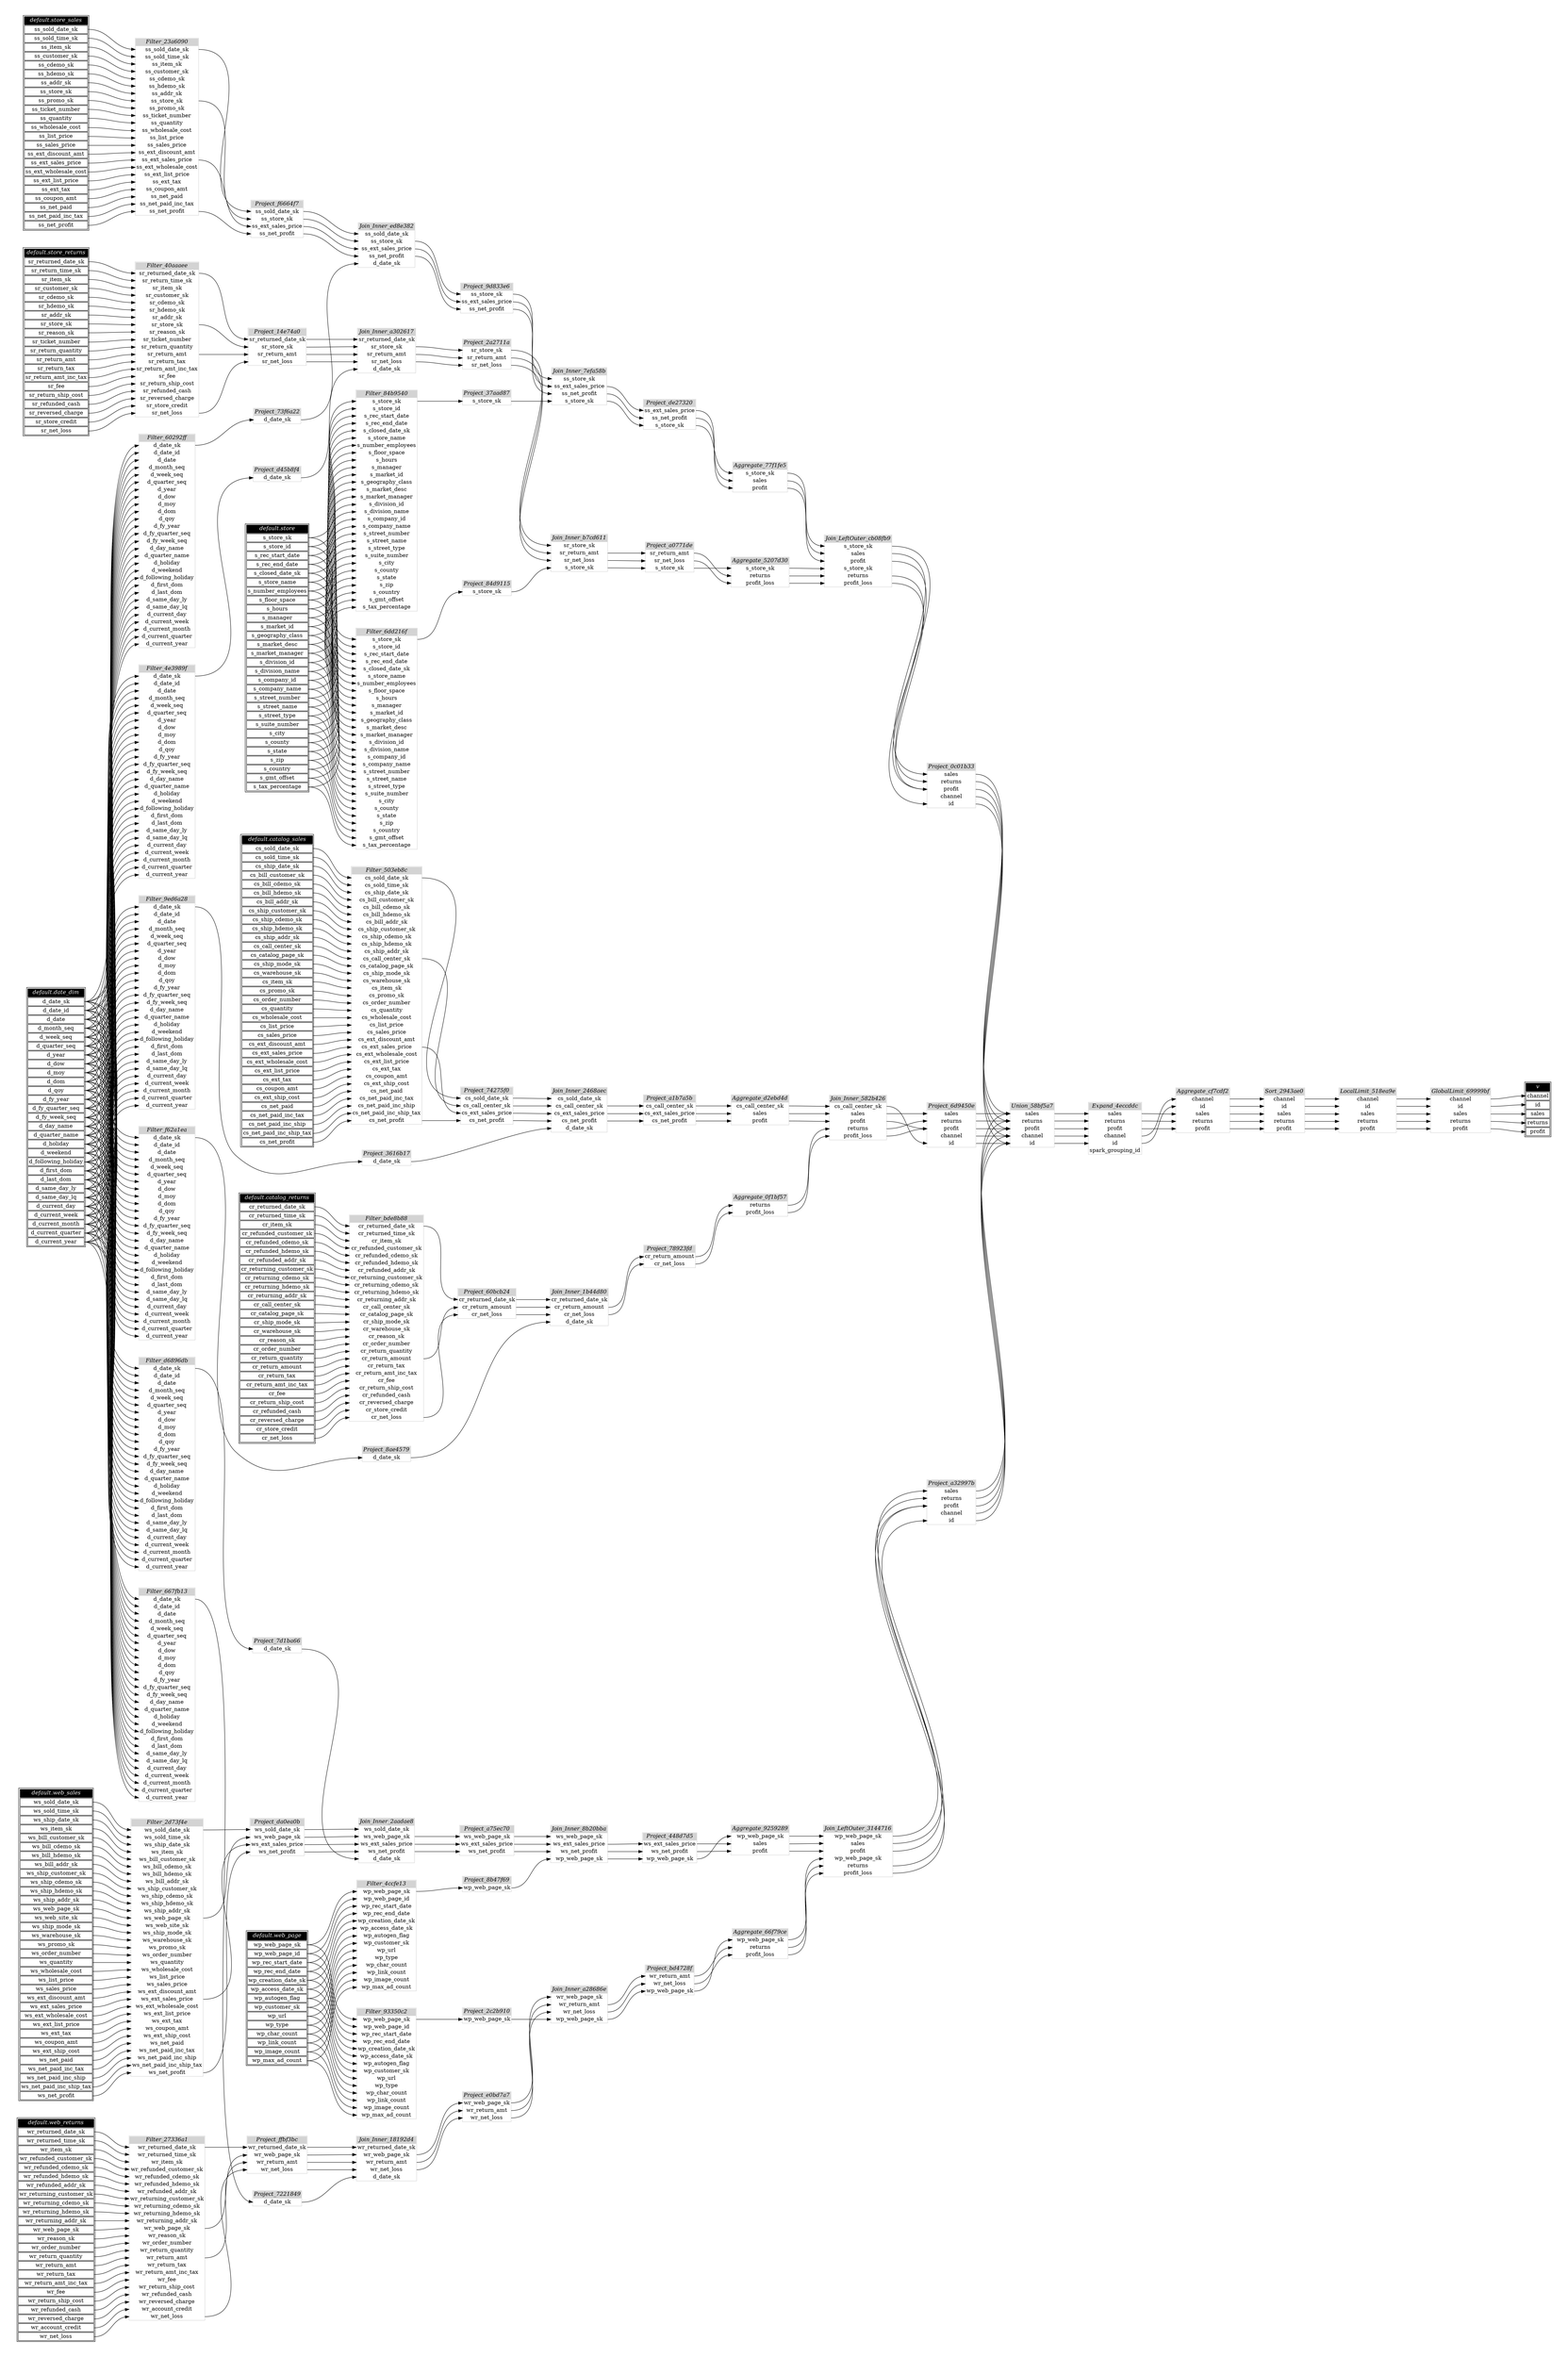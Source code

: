 // Automatically generated by TPCDSFlowTestSuite


digraph {
  graph [pad="0.5" nodesep="0.5" ranksep="1" fontname="Helvetica" rankdir=LR];
  node [shape=plaintext]

  
"Aggregate_0f1bf57" [label=<
<table color="lightgray" border="1" cellborder="0" cellspacing="0">
  <tr><td bgcolor="lightgray" port="nodeName"><i>Aggregate_0f1bf57</i></td></tr>
  <tr><td port="0">returns</td></tr>
<tr><td port="1">profit_loss</td></tr>
</table>>];
     

"Aggregate_5207d30" [label=<
<table color="lightgray" border="1" cellborder="0" cellspacing="0">
  <tr><td bgcolor="lightgray" port="nodeName"><i>Aggregate_5207d30</i></td></tr>
  <tr><td port="0">s_store_sk</td></tr>
<tr><td port="1">returns</td></tr>
<tr><td port="2">profit_loss</td></tr>
</table>>];
     

"Aggregate_66f79ce" [label=<
<table color="lightgray" border="1" cellborder="0" cellspacing="0">
  <tr><td bgcolor="lightgray" port="nodeName"><i>Aggregate_66f79ce</i></td></tr>
  <tr><td port="0">wp_web_page_sk</td></tr>
<tr><td port="1">returns</td></tr>
<tr><td port="2">profit_loss</td></tr>
</table>>];
     

"Aggregate_77f1fe5" [label=<
<table color="lightgray" border="1" cellborder="0" cellspacing="0">
  <tr><td bgcolor="lightgray" port="nodeName"><i>Aggregate_77f1fe5</i></td></tr>
  <tr><td port="0">s_store_sk</td></tr>
<tr><td port="1">sales</td></tr>
<tr><td port="2">profit</td></tr>
</table>>];
     

"Aggregate_9259289" [label=<
<table color="lightgray" border="1" cellborder="0" cellspacing="0">
  <tr><td bgcolor="lightgray" port="nodeName"><i>Aggregate_9259289</i></td></tr>
  <tr><td port="0">wp_web_page_sk</td></tr>
<tr><td port="1">sales</td></tr>
<tr><td port="2">profit</td></tr>
</table>>];
     

"Aggregate_cf7cdf2" [label=<
<table color="lightgray" border="1" cellborder="0" cellspacing="0">
  <tr><td bgcolor="lightgray" port="nodeName"><i>Aggregate_cf7cdf2</i></td></tr>
  <tr><td port="0">channel</td></tr>
<tr><td port="1">id</td></tr>
<tr><td port="2">sales</td></tr>
<tr><td port="3">returns</td></tr>
<tr><td port="4">profit</td></tr>
</table>>];
     

"Aggregate_d2ebd4d" [label=<
<table color="lightgray" border="1" cellborder="0" cellspacing="0">
  <tr><td bgcolor="lightgray" port="nodeName"><i>Aggregate_d2ebd4d</i></td></tr>
  <tr><td port="0">cs_call_center_sk</td></tr>
<tr><td port="1">sales</td></tr>
<tr><td port="2">profit</td></tr>
</table>>];
     

"Expand_4eccddc" [label=<
<table color="lightgray" border="1" cellborder="0" cellspacing="0">
  <tr><td bgcolor="lightgray" port="nodeName"><i>Expand_4eccddc</i></td></tr>
  <tr><td port="0">sales</td></tr>
<tr><td port="1">returns</td></tr>
<tr><td port="2">profit</td></tr>
<tr><td port="3">channel</td></tr>
<tr><td port="4">id</td></tr>
<tr><td port="5">spark_grouping_id</td></tr>
</table>>];
     

"Filter_23a6090" [label=<
<table color="lightgray" border="1" cellborder="0" cellspacing="0">
  <tr><td bgcolor="lightgray" port="nodeName"><i>Filter_23a6090</i></td></tr>
  <tr><td port="0">ss_sold_date_sk</td></tr>
<tr><td port="1">ss_sold_time_sk</td></tr>
<tr><td port="2">ss_item_sk</td></tr>
<tr><td port="3">ss_customer_sk</td></tr>
<tr><td port="4">ss_cdemo_sk</td></tr>
<tr><td port="5">ss_hdemo_sk</td></tr>
<tr><td port="6">ss_addr_sk</td></tr>
<tr><td port="7">ss_store_sk</td></tr>
<tr><td port="8">ss_promo_sk</td></tr>
<tr><td port="9">ss_ticket_number</td></tr>
<tr><td port="10">ss_quantity</td></tr>
<tr><td port="11">ss_wholesale_cost</td></tr>
<tr><td port="12">ss_list_price</td></tr>
<tr><td port="13">ss_sales_price</td></tr>
<tr><td port="14">ss_ext_discount_amt</td></tr>
<tr><td port="15">ss_ext_sales_price</td></tr>
<tr><td port="16">ss_ext_wholesale_cost</td></tr>
<tr><td port="17">ss_ext_list_price</td></tr>
<tr><td port="18">ss_ext_tax</td></tr>
<tr><td port="19">ss_coupon_amt</td></tr>
<tr><td port="20">ss_net_paid</td></tr>
<tr><td port="21">ss_net_paid_inc_tax</td></tr>
<tr><td port="22">ss_net_profit</td></tr>
</table>>];
     

"Filter_27336a1" [label=<
<table color="lightgray" border="1" cellborder="0" cellspacing="0">
  <tr><td bgcolor="lightgray" port="nodeName"><i>Filter_27336a1</i></td></tr>
  <tr><td port="0">wr_returned_date_sk</td></tr>
<tr><td port="1">wr_returned_time_sk</td></tr>
<tr><td port="2">wr_item_sk</td></tr>
<tr><td port="3">wr_refunded_customer_sk</td></tr>
<tr><td port="4">wr_refunded_cdemo_sk</td></tr>
<tr><td port="5">wr_refunded_hdemo_sk</td></tr>
<tr><td port="6">wr_refunded_addr_sk</td></tr>
<tr><td port="7">wr_returning_customer_sk</td></tr>
<tr><td port="8">wr_returning_cdemo_sk</td></tr>
<tr><td port="9">wr_returning_hdemo_sk</td></tr>
<tr><td port="10">wr_returning_addr_sk</td></tr>
<tr><td port="11">wr_web_page_sk</td></tr>
<tr><td port="12">wr_reason_sk</td></tr>
<tr><td port="13">wr_order_number</td></tr>
<tr><td port="14">wr_return_quantity</td></tr>
<tr><td port="15">wr_return_amt</td></tr>
<tr><td port="16">wr_return_tax</td></tr>
<tr><td port="17">wr_return_amt_inc_tax</td></tr>
<tr><td port="18">wr_fee</td></tr>
<tr><td port="19">wr_return_ship_cost</td></tr>
<tr><td port="20">wr_refunded_cash</td></tr>
<tr><td port="21">wr_reversed_charge</td></tr>
<tr><td port="22">wr_account_credit</td></tr>
<tr><td port="23">wr_net_loss</td></tr>
</table>>];
     

"Filter_2d73f4e" [label=<
<table color="lightgray" border="1" cellborder="0" cellspacing="0">
  <tr><td bgcolor="lightgray" port="nodeName"><i>Filter_2d73f4e</i></td></tr>
  <tr><td port="0">ws_sold_date_sk</td></tr>
<tr><td port="1">ws_sold_time_sk</td></tr>
<tr><td port="2">ws_ship_date_sk</td></tr>
<tr><td port="3">ws_item_sk</td></tr>
<tr><td port="4">ws_bill_customer_sk</td></tr>
<tr><td port="5">ws_bill_cdemo_sk</td></tr>
<tr><td port="6">ws_bill_hdemo_sk</td></tr>
<tr><td port="7">ws_bill_addr_sk</td></tr>
<tr><td port="8">ws_ship_customer_sk</td></tr>
<tr><td port="9">ws_ship_cdemo_sk</td></tr>
<tr><td port="10">ws_ship_hdemo_sk</td></tr>
<tr><td port="11">ws_ship_addr_sk</td></tr>
<tr><td port="12">ws_web_page_sk</td></tr>
<tr><td port="13">ws_web_site_sk</td></tr>
<tr><td port="14">ws_ship_mode_sk</td></tr>
<tr><td port="15">ws_warehouse_sk</td></tr>
<tr><td port="16">ws_promo_sk</td></tr>
<tr><td port="17">ws_order_number</td></tr>
<tr><td port="18">ws_quantity</td></tr>
<tr><td port="19">ws_wholesale_cost</td></tr>
<tr><td port="20">ws_list_price</td></tr>
<tr><td port="21">ws_sales_price</td></tr>
<tr><td port="22">ws_ext_discount_amt</td></tr>
<tr><td port="23">ws_ext_sales_price</td></tr>
<tr><td port="24">ws_ext_wholesale_cost</td></tr>
<tr><td port="25">ws_ext_list_price</td></tr>
<tr><td port="26">ws_ext_tax</td></tr>
<tr><td port="27">ws_coupon_amt</td></tr>
<tr><td port="28">ws_ext_ship_cost</td></tr>
<tr><td port="29">ws_net_paid</td></tr>
<tr><td port="30">ws_net_paid_inc_tax</td></tr>
<tr><td port="31">ws_net_paid_inc_ship</td></tr>
<tr><td port="32">ws_net_paid_inc_ship_tax</td></tr>
<tr><td port="33">ws_net_profit</td></tr>
</table>>];
     

"Filter_40aaaee" [label=<
<table color="lightgray" border="1" cellborder="0" cellspacing="0">
  <tr><td bgcolor="lightgray" port="nodeName"><i>Filter_40aaaee</i></td></tr>
  <tr><td port="0">sr_returned_date_sk</td></tr>
<tr><td port="1">sr_return_time_sk</td></tr>
<tr><td port="2">sr_item_sk</td></tr>
<tr><td port="3">sr_customer_sk</td></tr>
<tr><td port="4">sr_cdemo_sk</td></tr>
<tr><td port="5">sr_hdemo_sk</td></tr>
<tr><td port="6">sr_addr_sk</td></tr>
<tr><td port="7">sr_store_sk</td></tr>
<tr><td port="8">sr_reason_sk</td></tr>
<tr><td port="9">sr_ticket_number</td></tr>
<tr><td port="10">sr_return_quantity</td></tr>
<tr><td port="11">sr_return_amt</td></tr>
<tr><td port="12">sr_return_tax</td></tr>
<tr><td port="13">sr_return_amt_inc_tax</td></tr>
<tr><td port="14">sr_fee</td></tr>
<tr><td port="15">sr_return_ship_cost</td></tr>
<tr><td port="16">sr_refunded_cash</td></tr>
<tr><td port="17">sr_reversed_charge</td></tr>
<tr><td port="18">sr_store_credit</td></tr>
<tr><td port="19">sr_net_loss</td></tr>
</table>>];
     

"Filter_4ccfe13" [label=<
<table color="lightgray" border="1" cellborder="0" cellspacing="0">
  <tr><td bgcolor="lightgray" port="nodeName"><i>Filter_4ccfe13</i></td></tr>
  <tr><td port="0">wp_web_page_sk</td></tr>
<tr><td port="1">wp_web_page_id</td></tr>
<tr><td port="2">wp_rec_start_date</td></tr>
<tr><td port="3">wp_rec_end_date</td></tr>
<tr><td port="4">wp_creation_date_sk</td></tr>
<tr><td port="5">wp_access_date_sk</td></tr>
<tr><td port="6">wp_autogen_flag</td></tr>
<tr><td port="7">wp_customer_sk</td></tr>
<tr><td port="8">wp_url</td></tr>
<tr><td port="9">wp_type</td></tr>
<tr><td port="10">wp_char_count</td></tr>
<tr><td port="11">wp_link_count</td></tr>
<tr><td port="12">wp_image_count</td></tr>
<tr><td port="13">wp_max_ad_count</td></tr>
</table>>];
     

"Filter_4e3989f" [label=<
<table color="lightgray" border="1" cellborder="0" cellspacing="0">
  <tr><td bgcolor="lightgray" port="nodeName"><i>Filter_4e3989f</i></td></tr>
  <tr><td port="0">d_date_sk</td></tr>
<tr><td port="1">d_date_id</td></tr>
<tr><td port="2">d_date</td></tr>
<tr><td port="3">d_month_seq</td></tr>
<tr><td port="4">d_week_seq</td></tr>
<tr><td port="5">d_quarter_seq</td></tr>
<tr><td port="6">d_year</td></tr>
<tr><td port="7">d_dow</td></tr>
<tr><td port="8">d_moy</td></tr>
<tr><td port="9">d_dom</td></tr>
<tr><td port="10">d_qoy</td></tr>
<tr><td port="11">d_fy_year</td></tr>
<tr><td port="12">d_fy_quarter_seq</td></tr>
<tr><td port="13">d_fy_week_seq</td></tr>
<tr><td port="14">d_day_name</td></tr>
<tr><td port="15">d_quarter_name</td></tr>
<tr><td port="16">d_holiday</td></tr>
<tr><td port="17">d_weekend</td></tr>
<tr><td port="18">d_following_holiday</td></tr>
<tr><td port="19">d_first_dom</td></tr>
<tr><td port="20">d_last_dom</td></tr>
<tr><td port="21">d_same_day_ly</td></tr>
<tr><td port="22">d_same_day_lq</td></tr>
<tr><td port="23">d_current_day</td></tr>
<tr><td port="24">d_current_week</td></tr>
<tr><td port="25">d_current_month</td></tr>
<tr><td port="26">d_current_quarter</td></tr>
<tr><td port="27">d_current_year</td></tr>
</table>>];
     

"Filter_503eb8c" [label=<
<table color="lightgray" border="1" cellborder="0" cellspacing="0">
  <tr><td bgcolor="lightgray" port="nodeName"><i>Filter_503eb8c</i></td></tr>
  <tr><td port="0">cs_sold_date_sk</td></tr>
<tr><td port="1">cs_sold_time_sk</td></tr>
<tr><td port="2">cs_ship_date_sk</td></tr>
<tr><td port="3">cs_bill_customer_sk</td></tr>
<tr><td port="4">cs_bill_cdemo_sk</td></tr>
<tr><td port="5">cs_bill_hdemo_sk</td></tr>
<tr><td port="6">cs_bill_addr_sk</td></tr>
<tr><td port="7">cs_ship_customer_sk</td></tr>
<tr><td port="8">cs_ship_cdemo_sk</td></tr>
<tr><td port="9">cs_ship_hdemo_sk</td></tr>
<tr><td port="10">cs_ship_addr_sk</td></tr>
<tr><td port="11">cs_call_center_sk</td></tr>
<tr><td port="12">cs_catalog_page_sk</td></tr>
<tr><td port="13">cs_ship_mode_sk</td></tr>
<tr><td port="14">cs_warehouse_sk</td></tr>
<tr><td port="15">cs_item_sk</td></tr>
<tr><td port="16">cs_promo_sk</td></tr>
<tr><td port="17">cs_order_number</td></tr>
<tr><td port="18">cs_quantity</td></tr>
<tr><td port="19">cs_wholesale_cost</td></tr>
<tr><td port="20">cs_list_price</td></tr>
<tr><td port="21">cs_sales_price</td></tr>
<tr><td port="22">cs_ext_discount_amt</td></tr>
<tr><td port="23">cs_ext_sales_price</td></tr>
<tr><td port="24">cs_ext_wholesale_cost</td></tr>
<tr><td port="25">cs_ext_list_price</td></tr>
<tr><td port="26">cs_ext_tax</td></tr>
<tr><td port="27">cs_coupon_amt</td></tr>
<tr><td port="28">cs_ext_ship_cost</td></tr>
<tr><td port="29">cs_net_paid</td></tr>
<tr><td port="30">cs_net_paid_inc_tax</td></tr>
<tr><td port="31">cs_net_paid_inc_ship</td></tr>
<tr><td port="32">cs_net_paid_inc_ship_tax</td></tr>
<tr><td port="33">cs_net_profit</td></tr>
</table>>];
     

"Filter_60292ff" [label=<
<table color="lightgray" border="1" cellborder="0" cellspacing="0">
  <tr><td bgcolor="lightgray" port="nodeName"><i>Filter_60292ff</i></td></tr>
  <tr><td port="0">d_date_sk</td></tr>
<tr><td port="1">d_date_id</td></tr>
<tr><td port="2">d_date</td></tr>
<tr><td port="3">d_month_seq</td></tr>
<tr><td port="4">d_week_seq</td></tr>
<tr><td port="5">d_quarter_seq</td></tr>
<tr><td port="6">d_year</td></tr>
<tr><td port="7">d_dow</td></tr>
<tr><td port="8">d_moy</td></tr>
<tr><td port="9">d_dom</td></tr>
<tr><td port="10">d_qoy</td></tr>
<tr><td port="11">d_fy_year</td></tr>
<tr><td port="12">d_fy_quarter_seq</td></tr>
<tr><td port="13">d_fy_week_seq</td></tr>
<tr><td port="14">d_day_name</td></tr>
<tr><td port="15">d_quarter_name</td></tr>
<tr><td port="16">d_holiday</td></tr>
<tr><td port="17">d_weekend</td></tr>
<tr><td port="18">d_following_holiday</td></tr>
<tr><td port="19">d_first_dom</td></tr>
<tr><td port="20">d_last_dom</td></tr>
<tr><td port="21">d_same_day_ly</td></tr>
<tr><td port="22">d_same_day_lq</td></tr>
<tr><td port="23">d_current_day</td></tr>
<tr><td port="24">d_current_week</td></tr>
<tr><td port="25">d_current_month</td></tr>
<tr><td port="26">d_current_quarter</td></tr>
<tr><td port="27">d_current_year</td></tr>
</table>>];
     

"Filter_667fb13" [label=<
<table color="lightgray" border="1" cellborder="0" cellspacing="0">
  <tr><td bgcolor="lightgray" port="nodeName"><i>Filter_667fb13</i></td></tr>
  <tr><td port="0">d_date_sk</td></tr>
<tr><td port="1">d_date_id</td></tr>
<tr><td port="2">d_date</td></tr>
<tr><td port="3">d_month_seq</td></tr>
<tr><td port="4">d_week_seq</td></tr>
<tr><td port="5">d_quarter_seq</td></tr>
<tr><td port="6">d_year</td></tr>
<tr><td port="7">d_dow</td></tr>
<tr><td port="8">d_moy</td></tr>
<tr><td port="9">d_dom</td></tr>
<tr><td port="10">d_qoy</td></tr>
<tr><td port="11">d_fy_year</td></tr>
<tr><td port="12">d_fy_quarter_seq</td></tr>
<tr><td port="13">d_fy_week_seq</td></tr>
<tr><td port="14">d_day_name</td></tr>
<tr><td port="15">d_quarter_name</td></tr>
<tr><td port="16">d_holiday</td></tr>
<tr><td port="17">d_weekend</td></tr>
<tr><td port="18">d_following_holiday</td></tr>
<tr><td port="19">d_first_dom</td></tr>
<tr><td port="20">d_last_dom</td></tr>
<tr><td port="21">d_same_day_ly</td></tr>
<tr><td port="22">d_same_day_lq</td></tr>
<tr><td port="23">d_current_day</td></tr>
<tr><td port="24">d_current_week</td></tr>
<tr><td port="25">d_current_month</td></tr>
<tr><td port="26">d_current_quarter</td></tr>
<tr><td port="27">d_current_year</td></tr>
</table>>];
     

"Filter_6dd216f" [label=<
<table color="lightgray" border="1" cellborder="0" cellspacing="0">
  <tr><td bgcolor="lightgray" port="nodeName"><i>Filter_6dd216f</i></td></tr>
  <tr><td port="0">s_store_sk</td></tr>
<tr><td port="1">s_store_id</td></tr>
<tr><td port="2">s_rec_start_date</td></tr>
<tr><td port="3">s_rec_end_date</td></tr>
<tr><td port="4">s_closed_date_sk</td></tr>
<tr><td port="5">s_store_name</td></tr>
<tr><td port="6">s_number_employees</td></tr>
<tr><td port="7">s_floor_space</td></tr>
<tr><td port="8">s_hours</td></tr>
<tr><td port="9">s_manager</td></tr>
<tr><td port="10">s_market_id</td></tr>
<tr><td port="11">s_geography_class</td></tr>
<tr><td port="12">s_market_desc</td></tr>
<tr><td port="13">s_market_manager</td></tr>
<tr><td port="14">s_division_id</td></tr>
<tr><td port="15">s_division_name</td></tr>
<tr><td port="16">s_company_id</td></tr>
<tr><td port="17">s_company_name</td></tr>
<tr><td port="18">s_street_number</td></tr>
<tr><td port="19">s_street_name</td></tr>
<tr><td port="20">s_street_type</td></tr>
<tr><td port="21">s_suite_number</td></tr>
<tr><td port="22">s_city</td></tr>
<tr><td port="23">s_county</td></tr>
<tr><td port="24">s_state</td></tr>
<tr><td port="25">s_zip</td></tr>
<tr><td port="26">s_country</td></tr>
<tr><td port="27">s_gmt_offset</td></tr>
<tr><td port="28">s_tax_percentage</td></tr>
</table>>];
     

"Filter_84b9540" [label=<
<table color="lightgray" border="1" cellborder="0" cellspacing="0">
  <tr><td bgcolor="lightgray" port="nodeName"><i>Filter_84b9540</i></td></tr>
  <tr><td port="0">s_store_sk</td></tr>
<tr><td port="1">s_store_id</td></tr>
<tr><td port="2">s_rec_start_date</td></tr>
<tr><td port="3">s_rec_end_date</td></tr>
<tr><td port="4">s_closed_date_sk</td></tr>
<tr><td port="5">s_store_name</td></tr>
<tr><td port="6">s_number_employees</td></tr>
<tr><td port="7">s_floor_space</td></tr>
<tr><td port="8">s_hours</td></tr>
<tr><td port="9">s_manager</td></tr>
<tr><td port="10">s_market_id</td></tr>
<tr><td port="11">s_geography_class</td></tr>
<tr><td port="12">s_market_desc</td></tr>
<tr><td port="13">s_market_manager</td></tr>
<tr><td port="14">s_division_id</td></tr>
<tr><td port="15">s_division_name</td></tr>
<tr><td port="16">s_company_id</td></tr>
<tr><td port="17">s_company_name</td></tr>
<tr><td port="18">s_street_number</td></tr>
<tr><td port="19">s_street_name</td></tr>
<tr><td port="20">s_street_type</td></tr>
<tr><td port="21">s_suite_number</td></tr>
<tr><td port="22">s_city</td></tr>
<tr><td port="23">s_county</td></tr>
<tr><td port="24">s_state</td></tr>
<tr><td port="25">s_zip</td></tr>
<tr><td port="26">s_country</td></tr>
<tr><td port="27">s_gmt_offset</td></tr>
<tr><td port="28">s_tax_percentage</td></tr>
</table>>];
     

"Filter_93350c2" [label=<
<table color="lightgray" border="1" cellborder="0" cellspacing="0">
  <tr><td bgcolor="lightgray" port="nodeName"><i>Filter_93350c2</i></td></tr>
  <tr><td port="0">wp_web_page_sk</td></tr>
<tr><td port="1">wp_web_page_id</td></tr>
<tr><td port="2">wp_rec_start_date</td></tr>
<tr><td port="3">wp_rec_end_date</td></tr>
<tr><td port="4">wp_creation_date_sk</td></tr>
<tr><td port="5">wp_access_date_sk</td></tr>
<tr><td port="6">wp_autogen_flag</td></tr>
<tr><td port="7">wp_customer_sk</td></tr>
<tr><td port="8">wp_url</td></tr>
<tr><td port="9">wp_type</td></tr>
<tr><td port="10">wp_char_count</td></tr>
<tr><td port="11">wp_link_count</td></tr>
<tr><td port="12">wp_image_count</td></tr>
<tr><td port="13">wp_max_ad_count</td></tr>
</table>>];
     

"Filter_9ed6a28" [label=<
<table color="lightgray" border="1" cellborder="0" cellspacing="0">
  <tr><td bgcolor="lightgray" port="nodeName"><i>Filter_9ed6a28</i></td></tr>
  <tr><td port="0">d_date_sk</td></tr>
<tr><td port="1">d_date_id</td></tr>
<tr><td port="2">d_date</td></tr>
<tr><td port="3">d_month_seq</td></tr>
<tr><td port="4">d_week_seq</td></tr>
<tr><td port="5">d_quarter_seq</td></tr>
<tr><td port="6">d_year</td></tr>
<tr><td port="7">d_dow</td></tr>
<tr><td port="8">d_moy</td></tr>
<tr><td port="9">d_dom</td></tr>
<tr><td port="10">d_qoy</td></tr>
<tr><td port="11">d_fy_year</td></tr>
<tr><td port="12">d_fy_quarter_seq</td></tr>
<tr><td port="13">d_fy_week_seq</td></tr>
<tr><td port="14">d_day_name</td></tr>
<tr><td port="15">d_quarter_name</td></tr>
<tr><td port="16">d_holiday</td></tr>
<tr><td port="17">d_weekend</td></tr>
<tr><td port="18">d_following_holiday</td></tr>
<tr><td port="19">d_first_dom</td></tr>
<tr><td port="20">d_last_dom</td></tr>
<tr><td port="21">d_same_day_ly</td></tr>
<tr><td port="22">d_same_day_lq</td></tr>
<tr><td port="23">d_current_day</td></tr>
<tr><td port="24">d_current_week</td></tr>
<tr><td port="25">d_current_month</td></tr>
<tr><td port="26">d_current_quarter</td></tr>
<tr><td port="27">d_current_year</td></tr>
</table>>];
     

"Filter_bde8b88" [label=<
<table color="lightgray" border="1" cellborder="0" cellspacing="0">
  <tr><td bgcolor="lightgray" port="nodeName"><i>Filter_bde8b88</i></td></tr>
  <tr><td port="0">cr_returned_date_sk</td></tr>
<tr><td port="1">cr_returned_time_sk</td></tr>
<tr><td port="2">cr_item_sk</td></tr>
<tr><td port="3">cr_refunded_customer_sk</td></tr>
<tr><td port="4">cr_refunded_cdemo_sk</td></tr>
<tr><td port="5">cr_refunded_hdemo_sk</td></tr>
<tr><td port="6">cr_refunded_addr_sk</td></tr>
<tr><td port="7">cr_returning_customer_sk</td></tr>
<tr><td port="8">cr_returning_cdemo_sk</td></tr>
<tr><td port="9">cr_returning_hdemo_sk</td></tr>
<tr><td port="10">cr_returning_addr_sk</td></tr>
<tr><td port="11">cr_call_center_sk</td></tr>
<tr><td port="12">cr_catalog_page_sk</td></tr>
<tr><td port="13">cr_ship_mode_sk</td></tr>
<tr><td port="14">cr_warehouse_sk</td></tr>
<tr><td port="15">cr_reason_sk</td></tr>
<tr><td port="16">cr_order_number</td></tr>
<tr><td port="17">cr_return_quantity</td></tr>
<tr><td port="18">cr_return_amount</td></tr>
<tr><td port="19">cr_return_tax</td></tr>
<tr><td port="20">cr_return_amt_inc_tax</td></tr>
<tr><td port="21">cr_fee</td></tr>
<tr><td port="22">cr_return_ship_cost</td></tr>
<tr><td port="23">cr_refunded_cash</td></tr>
<tr><td port="24">cr_reversed_charge</td></tr>
<tr><td port="25">cr_store_credit</td></tr>
<tr><td port="26">cr_net_loss</td></tr>
</table>>];
     

"Filter_d6896db" [label=<
<table color="lightgray" border="1" cellborder="0" cellspacing="0">
  <tr><td bgcolor="lightgray" port="nodeName"><i>Filter_d6896db</i></td></tr>
  <tr><td port="0">d_date_sk</td></tr>
<tr><td port="1">d_date_id</td></tr>
<tr><td port="2">d_date</td></tr>
<tr><td port="3">d_month_seq</td></tr>
<tr><td port="4">d_week_seq</td></tr>
<tr><td port="5">d_quarter_seq</td></tr>
<tr><td port="6">d_year</td></tr>
<tr><td port="7">d_dow</td></tr>
<tr><td port="8">d_moy</td></tr>
<tr><td port="9">d_dom</td></tr>
<tr><td port="10">d_qoy</td></tr>
<tr><td port="11">d_fy_year</td></tr>
<tr><td port="12">d_fy_quarter_seq</td></tr>
<tr><td port="13">d_fy_week_seq</td></tr>
<tr><td port="14">d_day_name</td></tr>
<tr><td port="15">d_quarter_name</td></tr>
<tr><td port="16">d_holiday</td></tr>
<tr><td port="17">d_weekend</td></tr>
<tr><td port="18">d_following_holiday</td></tr>
<tr><td port="19">d_first_dom</td></tr>
<tr><td port="20">d_last_dom</td></tr>
<tr><td port="21">d_same_day_ly</td></tr>
<tr><td port="22">d_same_day_lq</td></tr>
<tr><td port="23">d_current_day</td></tr>
<tr><td port="24">d_current_week</td></tr>
<tr><td port="25">d_current_month</td></tr>
<tr><td port="26">d_current_quarter</td></tr>
<tr><td port="27">d_current_year</td></tr>
</table>>];
     

"Filter_f62a1ea" [label=<
<table color="lightgray" border="1" cellborder="0" cellspacing="0">
  <tr><td bgcolor="lightgray" port="nodeName"><i>Filter_f62a1ea</i></td></tr>
  <tr><td port="0">d_date_sk</td></tr>
<tr><td port="1">d_date_id</td></tr>
<tr><td port="2">d_date</td></tr>
<tr><td port="3">d_month_seq</td></tr>
<tr><td port="4">d_week_seq</td></tr>
<tr><td port="5">d_quarter_seq</td></tr>
<tr><td port="6">d_year</td></tr>
<tr><td port="7">d_dow</td></tr>
<tr><td port="8">d_moy</td></tr>
<tr><td port="9">d_dom</td></tr>
<tr><td port="10">d_qoy</td></tr>
<tr><td port="11">d_fy_year</td></tr>
<tr><td port="12">d_fy_quarter_seq</td></tr>
<tr><td port="13">d_fy_week_seq</td></tr>
<tr><td port="14">d_day_name</td></tr>
<tr><td port="15">d_quarter_name</td></tr>
<tr><td port="16">d_holiday</td></tr>
<tr><td port="17">d_weekend</td></tr>
<tr><td port="18">d_following_holiday</td></tr>
<tr><td port="19">d_first_dom</td></tr>
<tr><td port="20">d_last_dom</td></tr>
<tr><td port="21">d_same_day_ly</td></tr>
<tr><td port="22">d_same_day_lq</td></tr>
<tr><td port="23">d_current_day</td></tr>
<tr><td port="24">d_current_week</td></tr>
<tr><td port="25">d_current_month</td></tr>
<tr><td port="26">d_current_quarter</td></tr>
<tr><td port="27">d_current_year</td></tr>
</table>>];
     

"GlobalLimit_69999bf" [label=<
<table color="lightgray" border="1" cellborder="0" cellspacing="0">
  <tr><td bgcolor="lightgray" port="nodeName"><i>GlobalLimit_69999bf</i></td></tr>
  <tr><td port="0">channel</td></tr>
<tr><td port="1">id</td></tr>
<tr><td port="2">sales</td></tr>
<tr><td port="3">returns</td></tr>
<tr><td port="4">profit</td></tr>
</table>>];
     

"Join_Inner_18192d4" [label=<
<table color="lightgray" border="1" cellborder="0" cellspacing="0">
  <tr><td bgcolor="lightgray" port="nodeName"><i>Join_Inner_18192d4</i></td></tr>
  <tr><td port="0">wr_returned_date_sk</td></tr>
<tr><td port="1">wr_web_page_sk</td></tr>
<tr><td port="2">wr_return_amt</td></tr>
<tr><td port="3">wr_net_loss</td></tr>
<tr><td port="4">d_date_sk</td></tr>
</table>>];
     

"Join_Inner_1b44d80" [label=<
<table color="lightgray" border="1" cellborder="0" cellspacing="0">
  <tr><td bgcolor="lightgray" port="nodeName"><i>Join_Inner_1b44d80</i></td></tr>
  <tr><td port="0">cr_returned_date_sk</td></tr>
<tr><td port="1">cr_return_amount</td></tr>
<tr><td port="2">cr_net_loss</td></tr>
<tr><td port="3">d_date_sk</td></tr>
</table>>];
     

"Join_Inner_2468aec" [label=<
<table color="lightgray" border="1" cellborder="0" cellspacing="0">
  <tr><td bgcolor="lightgray" port="nodeName"><i>Join_Inner_2468aec</i></td></tr>
  <tr><td port="0">cs_sold_date_sk</td></tr>
<tr><td port="1">cs_call_center_sk</td></tr>
<tr><td port="2">cs_ext_sales_price</td></tr>
<tr><td port="3">cs_net_profit</td></tr>
<tr><td port="4">d_date_sk</td></tr>
</table>>];
     

"Join_Inner_2aadae8" [label=<
<table color="lightgray" border="1" cellborder="0" cellspacing="0">
  <tr><td bgcolor="lightgray" port="nodeName"><i>Join_Inner_2aadae8</i></td></tr>
  <tr><td port="0">ws_sold_date_sk</td></tr>
<tr><td port="1">ws_web_page_sk</td></tr>
<tr><td port="2">ws_ext_sales_price</td></tr>
<tr><td port="3">ws_net_profit</td></tr>
<tr><td port="4">d_date_sk</td></tr>
</table>>];
     

"Join_Inner_582b426" [label=<
<table color="lightgray" border="1" cellborder="0" cellspacing="0">
  <tr><td bgcolor="lightgray" port="nodeName"><i>Join_Inner_582b426</i></td></tr>
  <tr><td port="0">cs_call_center_sk</td></tr>
<tr><td port="1">sales</td></tr>
<tr><td port="2">profit</td></tr>
<tr><td port="3">returns</td></tr>
<tr><td port="4">profit_loss</td></tr>
</table>>];
     

"Join_Inner_7efa58b" [label=<
<table color="lightgray" border="1" cellborder="0" cellspacing="0">
  <tr><td bgcolor="lightgray" port="nodeName"><i>Join_Inner_7efa58b</i></td></tr>
  <tr><td port="0">ss_store_sk</td></tr>
<tr><td port="1">ss_ext_sales_price</td></tr>
<tr><td port="2">ss_net_profit</td></tr>
<tr><td port="3">s_store_sk</td></tr>
</table>>];
     

"Join_Inner_8b20bba" [label=<
<table color="lightgray" border="1" cellborder="0" cellspacing="0">
  <tr><td bgcolor="lightgray" port="nodeName"><i>Join_Inner_8b20bba</i></td></tr>
  <tr><td port="0">ws_web_page_sk</td></tr>
<tr><td port="1">ws_ext_sales_price</td></tr>
<tr><td port="2">ws_net_profit</td></tr>
<tr><td port="3">wp_web_page_sk</td></tr>
</table>>];
     

"Join_Inner_a28686e" [label=<
<table color="lightgray" border="1" cellborder="0" cellspacing="0">
  <tr><td bgcolor="lightgray" port="nodeName"><i>Join_Inner_a28686e</i></td></tr>
  <tr><td port="0">wr_web_page_sk</td></tr>
<tr><td port="1">wr_return_amt</td></tr>
<tr><td port="2">wr_net_loss</td></tr>
<tr><td port="3">wp_web_page_sk</td></tr>
</table>>];
     

"Join_Inner_a302617" [label=<
<table color="lightgray" border="1" cellborder="0" cellspacing="0">
  <tr><td bgcolor="lightgray" port="nodeName"><i>Join_Inner_a302617</i></td></tr>
  <tr><td port="0">sr_returned_date_sk</td></tr>
<tr><td port="1">sr_store_sk</td></tr>
<tr><td port="2">sr_return_amt</td></tr>
<tr><td port="3">sr_net_loss</td></tr>
<tr><td port="4">d_date_sk</td></tr>
</table>>];
     

"Join_Inner_b7cd611" [label=<
<table color="lightgray" border="1" cellborder="0" cellspacing="0">
  <tr><td bgcolor="lightgray" port="nodeName"><i>Join_Inner_b7cd611</i></td></tr>
  <tr><td port="0">sr_store_sk</td></tr>
<tr><td port="1">sr_return_amt</td></tr>
<tr><td port="2">sr_net_loss</td></tr>
<tr><td port="3">s_store_sk</td></tr>
</table>>];
     

"Join_Inner_ed8e382" [label=<
<table color="lightgray" border="1" cellborder="0" cellspacing="0">
  <tr><td bgcolor="lightgray" port="nodeName"><i>Join_Inner_ed8e382</i></td></tr>
  <tr><td port="0">ss_sold_date_sk</td></tr>
<tr><td port="1">ss_store_sk</td></tr>
<tr><td port="2">ss_ext_sales_price</td></tr>
<tr><td port="3">ss_net_profit</td></tr>
<tr><td port="4">d_date_sk</td></tr>
</table>>];
     

"Join_LeftOuter_3144716" [label=<
<table color="lightgray" border="1" cellborder="0" cellspacing="0">
  <tr><td bgcolor="lightgray" port="nodeName"><i>Join_LeftOuter_3144716</i></td></tr>
  <tr><td port="0">wp_web_page_sk</td></tr>
<tr><td port="1">sales</td></tr>
<tr><td port="2">profit</td></tr>
<tr><td port="3">wp_web_page_sk</td></tr>
<tr><td port="4">returns</td></tr>
<tr><td port="5">profit_loss</td></tr>
</table>>];
     

"Join_LeftOuter_cb08fb9" [label=<
<table color="lightgray" border="1" cellborder="0" cellspacing="0">
  <tr><td bgcolor="lightgray" port="nodeName"><i>Join_LeftOuter_cb08fb9</i></td></tr>
  <tr><td port="0">s_store_sk</td></tr>
<tr><td port="1">sales</td></tr>
<tr><td port="2">profit</td></tr>
<tr><td port="3">s_store_sk</td></tr>
<tr><td port="4">returns</td></tr>
<tr><td port="5">profit_loss</td></tr>
</table>>];
     

"LocalLimit_518ea9e" [label=<
<table color="lightgray" border="1" cellborder="0" cellspacing="0">
  <tr><td bgcolor="lightgray" port="nodeName"><i>LocalLimit_518ea9e</i></td></tr>
  <tr><td port="0">channel</td></tr>
<tr><td port="1">id</td></tr>
<tr><td port="2">sales</td></tr>
<tr><td port="3">returns</td></tr>
<tr><td port="4">profit</td></tr>
</table>>];
     

"Project_0c01b33" [label=<
<table color="lightgray" border="1" cellborder="0" cellspacing="0">
  <tr><td bgcolor="lightgray" port="nodeName"><i>Project_0c01b33</i></td></tr>
  <tr><td port="0">sales</td></tr>
<tr><td port="1">returns</td></tr>
<tr><td port="2">profit</td></tr>
<tr><td port="3">channel</td></tr>
<tr><td port="4">id</td></tr>
</table>>];
     

"Project_14e74a0" [label=<
<table color="lightgray" border="1" cellborder="0" cellspacing="0">
  <tr><td bgcolor="lightgray" port="nodeName"><i>Project_14e74a0</i></td></tr>
  <tr><td port="0">sr_returned_date_sk</td></tr>
<tr><td port="1">sr_store_sk</td></tr>
<tr><td port="2">sr_return_amt</td></tr>
<tr><td port="3">sr_net_loss</td></tr>
</table>>];
     

"Project_2a2711a" [label=<
<table color="lightgray" border="1" cellborder="0" cellspacing="0">
  <tr><td bgcolor="lightgray" port="nodeName"><i>Project_2a2711a</i></td></tr>
  <tr><td port="0">sr_store_sk</td></tr>
<tr><td port="1">sr_return_amt</td></tr>
<tr><td port="2">sr_net_loss</td></tr>
</table>>];
     

"Project_2c2b910" [label=<
<table color="lightgray" border="1" cellborder="0" cellspacing="0">
  <tr><td bgcolor="lightgray" port="nodeName"><i>Project_2c2b910</i></td></tr>
  <tr><td port="0">wp_web_page_sk</td></tr>
</table>>];
     

"Project_3616b17" [label=<
<table color="lightgray" border="1" cellborder="0" cellspacing="0">
  <tr><td bgcolor="lightgray" port="nodeName"><i>Project_3616b17</i></td></tr>
  <tr><td port="0">d_date_sk</td></tr>
</table>>];
     

"Project_37aad87" [label=<
<table color="lightgray" border="1" cellborder="0" cellspacing="0">
  <tr><td bgcolor="lightgray" port="nodeName"><i>Project_37aad87</i></td></tr>
  <tr><td port="0">s_store_sk</td></tr>
</table>>];
     

"Project_448d7d5" [label=<
<table color="lightgray" border="1" cellborder="0" cellspacing="0">
  <tr><td bgcolor="lightgray" port="nodeName"><i>Project_448d7d5</i></td></tr>
  <tr><td port="0">ws_ext_sales_price</td></tr>
<tr><td port="1">ws_net_profit</td></tr>
<tr><td port="2">wp_web_page_sk</td></tr>
</table>>];
     

"Project_60bcb24" [label=<
<table color="lightgray" border="1" cellborder="0" cellspacing="0">
  <tr><td bgcolor="lightgray" port="nodeName"><i>Project_60bcb24</i></td></tr>
  <tr><td port="0">cr_returned_date_sk</td></tr>
<tr><td port="1">cr_return_amount</td></tr>
<tr><td port="2">cr_net_loss</td></tr>
</table>>];
     

"Project_6d9450e" [label=<
<table color="lightgray" border="1" cellborder="0" cellspacing="0">
  <tr><td bgcolor="lightgray" port="nodeName"><i>Project_6d9450e</i></td></tr>
  <tr><td port="0">sales</td></tr>
<tr><td port="1">returns</td></tr>
<tr><td port="2">profit</td></tr>
<tr><td port="3">channel</td></tr>
<tr><td port="4">id</td></tr>
</table>>];
     

"Project_7221849" [label=<
<table color="lightgray" border="1" cellborder="0" cellspacing="0">
  <tr><td bgcolor="lightgray" port="nodeName"><i>Project_7221849</i></td></tr>
  <tr><td port="0">d_date_sk</td></tr>
</table>>];
     

"Project_73f6a22" [label=<
<table color="lightgray" border="1" cellborder="0" cellspacing="0">
  <tr><td bgcolor="lightgray" port="nodeName"><i>Project_73f6a22</i></td></tr>
  <tr><td port="0">d_date_sk</td></tr>
</table>>];
     

"Project_74275f0" [label=<
<table color="lightgray" border="1" cellborder="0" cellspacing="0">
  <tr><td bgcolor="lightgray" port="nodeName"><i>Project_74275f0</i></td></tr>
  <tr><td port="0">cs_sold_date_sk</td></tr>
<tr><td port="1">cs_call_center_sk</td></tr>
<tr><td port="2">cs_ext_sales_price</td></tr>
<tr><td port="3">cs_net_profit</td></tr>
</table>>];
     

"Project_78923fd" [label=<
<table color="lightgray" border="1" cellborder="0" cellspacing="0">
  <tr><td bgcolor="lightgray" port="nodeName"><i>Project_78923fd</i></td></tr>
  <tr><td port="0">cr_return_amount</td></tr>
<tr><td port="1">cr_net_loss</td></tr>
</table>>];
     

"Project_7d1ba66" [label=<
<table color="lightgray" border="1" cellborder="0" cellspacing="0">
  <tr><td bgcolor="lightgray" port="nodeName"><i>Project_7d1ba66</i></td></tr>
  <tr><td port="0">d_date_sk</td></tr>
</table>>];
     

"Project_84d9115" [label=<
<table color="lightgray" border="1" cellborder="0" cellspacing="0">
  <tr><td bgcolor="lightgray" port="nodeName"><i>Project_84d9115</i></td></tr>
  <tr><td port="0">s_store_sk</td></tr>
</table>>];
     

"Project_8ae4579" [label=<
<table color="lightgray" border="1" cellborder="0" cellspacing="0">
  <tr><td bgcolor="lightgray" port="nodeName"><i>Project_8ae4579</i></td></tr>
  <tr><td port="0">d_date_sk</td></tr>
</table>>];
     

"Project_8b47f69" [label=<
<table color="lightgray" border="1" cellborder="0" cellspacing="0">
  <tr><td bgcolor="lightgray" port="nodeName"><i>Project_8b47f69</i></td></tr>
  <tr><td port="0">wp_web_page_sk</td></tr>
</table>>];
     

"Project_9d833e6" [label=<
<table color="lightgray" border="1" cellborder="0" cellspacing="0">
  <tr><td bgcolor="lightgray" port="nodeName"><i>Project_9d833e6</i></td></tr>
  <tr><td port="0">ss_store_sk</td></tr>
<tr><td port="1">ss_ext_sales_price</td></tr>
<tr><td port="2">ss_net_profit</td></tr>
</table>>];
     

"Project_a0771de" [label=<
<table color="lightgray" border="1" cellborder="0" cellspacing="0">
  <tr><td bgcolor="lightgray" port="nodeName"><i>Project_a0771de</i></td></tr>
  <tr><td port="0">sr_return_amt</td></tr>
<tr><td port="1">sr_net_loss</td></tr>
<tr><td port="2">s_store_sk</td></tr>
</table>>];
     

"Project_a1b7a5b" [label=<
<table color="lightgray" border="1" cellborder="0" cellspacing="0">
  <tr><td bgcolor="lightgray" port="nodeName"><i>Project_a1b7a5b</i></td></tr>
  <tr><td port="0">cs_call_center_sk</td></tr>
<tr><td port="1">cs_ext_sales_price</td></tr>
<tr><td port="2">cs_net_profit</td></tr>
</table>>];
     

"Project_a32997b" [label=<
<table color="lightgray" border="1" cellborder="0" cellspacing="0">
  <tr><td bgcolor="lightgray" port="nodeName"><i>Project_a32997b</i></td></tr>
  <tr><td port="0">sales</td></tr>
<tr><td port="1">returns</td></tr>
<tr><td port="2">profit</td></tr>
<tr><td port="3">channel</td></tr>
<tr><td port="4">id</td></tr>
</table>>];
     

"Project_a75ec70" [label=<
<table color="lightgray" border="1" cellborder="0" cellspacing="0">
  <tr><td bgcolor="lightgray" port="nodeName"><i>Project_a75ec70</i></td></tr>
  <tr><td port="0">ws_web_page_sk</td></tr>
<tr><td port="1">ws_ext_sales_price</td></tr>
<tr><td port="2">ws_net_profit</td></tr>
</table>>];
     

"Project_bd4728f" [label=<
<table color="lightgray" border="1" cellborder="0" cellspacing="0">
  <tr><td bgcolor="lightgray" port="nodeName"><i>Project_bd4728f</i></td></tr>
  <tr><td port="0">wr_return_amt</td></tr>
<tr><td port="1">wr_net_loss</td></tr>
<tr><td port="2">wp_web_page_sk</td></tr>
</table>>];
     

"Project_d45b8f4" [label=<
<table color="lightgray" border="1" cellborder="0" cellspacing="0">
  <tr><td bgcolor="lightgray" port="nodeName"><i>Project_d45b8f4</i></td></tr>
  <tr><td port="0">d_date_sk</td></tr>
</table>>];
     

"Project_da0ea0b" [label=<
<table color="lightgray" border="1" cellborder="0" cellspacing="0">
  <tr><td bgcolor="lightgray" port="nodeName"><i>Project_da0ea0b</i></td></tr>
  <tr><td port="0">ws_sold_date_sk</td></tr>
<tr><td port="1">ws_web_page_sk</td></tr>
<tr><td port="2">ws_ext_sales_price</td></tr>
<tr><td port="3">ws_net_profit</td></tr>
</table>>];
     

"Project_de27320" [label=<
<table color="lightgray" border="1" cellborder="0" cellspacing="0">
  <tr><td bgcolor="lightgray" port="nodeName"><i>Project_de27320</i></td></tr>
  <tr><td port="0">ss_ext_sales_price</td></tr>
<tr><td port="1">ss_net_profit</td></tr>
<tr><td port="2">s_store_sk</td></tr>
</table>>];
     

"Project_e0bd7a7" [label=<
<table color="lightgray" border="1" cellborder="0" cellspacing="0">
  <tr><td bgcolor="lightgray" port="nodeName"><i>Project_e0bd7a7</i></td></tr>
  <tr><td port="0">wr_web_page_sk</td></tr>
<tr><td port="1">wr_return_amt</td></tr>
<tr><td port="2">wr_net_loss</td></tr>
</table>>];
     

"Project_f6664f7" [label=<
<table color="lightgray" border="1" cellborder="0" cellspacing="0">
  <tr><td bgcolor="lightgray" port="nodeName"><i>Project_f6664f7</i></td></tr>
  <tr><td port="0">ss_sold_date_sk</td></tr>
<tr><td port="1">ss_store_sk</td></tr>
<tr><td port="2">ss_ext_sales_price</td></tr>
<tr><td port="3">ss_net_profit</td></tr>
</table>>];
     

"Project_ffbf3bc" [label=<
<table color="lightgray" border="1" cellborder="0" cellspacing="0">
  <tr><td bgcolor="lightgray" port="nodeName"><i>Project_ffbf3bc</i></td></tr>
  <tr><td port="0">wr_returned_date_sk</td></tr>
<tr><td port="1">wr_web_page_sk</td></tr>
<tr><td port="2">wr_return_amt</td></tr>
<tr><td port="3">wr_net_loss</td></tr>
</table>>];
     

"Sort_2943ae0" [label=<
<table color="lightgray" border="1" cellborder="0" cellspacing="0">
  <tr><td bgcolor="lightgray" port="nodeName"><i>Sort_2943ae0</i></td></tr>
  <tr><td port="0">channel</td></tr>
<tr><td port="1">id</td></tr>
<tr><td port="2">sales</td></tr>
<tr><td port="3">returns</td></tr>
<tr><td port="4">profit</td></tr>
</table>>];
     

"Union_58bf5a7" [label=<
<table color="lightgray" border="1" cellborder="0" cellspacing="0">
  <tr><td bgcolor="lightgray" port="nodeName"><i>Union_58bf5a7</i></td></tr>
  <tr><td port="0">sales</td></tr>
<tr><td port="1">returns</td></tr>
<tr><td port="2">profit</td></tr>
<tr><td port="3">channel</td></tr>
<tr><td port="4">id</td></tr>
</table>>];
     

"default.catalog_returns" [color="black" label=<
<table>
  <tr><td bgcolor="black" port="nodeName"><i><font color="white">default.catalog_returns</font></i></td></tr>
  <tr><td port="0">cr_returned_date_sk</td></tr>
<tr><td port="1">cr_returned_time_sk</td></tr>
<tr><td port="2">cr_item_sk</td></tr>
<tr><td port="3">cr_refunded_customer_sk</td></tr>
<tr><td port="4">cr_refunded_cdemo_sk</td></tr>
<tr><td port="5">cr_refunded_hdemo_sk</td></tr>
<tr><td port="6">cr_refunded_addr_sk</td></tr>
<tr><td port="7">cr_returning_customer_sk</td></tr>
<tr><td port="8">cr_returning_cdemo_sk</td></tr>
<tr><td port="9">cr_returning_hdemo_sk</td></tr>
<tr><td port="10">cr_returning_addr_sk</td></tr>
<tr><td port="11">cr_call_center_sk</td></tr>
<tr><td port="12">cr_catalog_page_sk</td></tr>
<tr><td port="13">cr_ship_mode_sk</td></tr>
<tr><td port="14">cr_warehouse_sk</td></tr>
<tr><td port="15">cr_reason_sk</td></tr>
<tr><td port="16">cr_order_number</td></tr>
<tr><td port="17">cr_return_quantity</td></tr>
<tr><td port="18">cr_return_amount</td></tr>
<tr><td port="19">cr_return_tax</td></tr>
<tr><td port="20">cr_return_amt_inc_tax</td></tr>
<tr><td port="21">cr_fee</td></tr>
<tr><td port="22">cr_return_ship_cost</td></tr>
<tr><td port="23">cr_refunded_cash</td></tr>
<tr><td port="24">cr_reversed_charge</td></tr>
<tr><td port="25">cr_store_credit</td></tr>
<tr><td port="26">cr_net_loss</td></tr>
</table>>];
     

"default.catalog_sales" [color="black" label=<
<table>
  <tr><td bgcolor="black" port="nodeName"><i><font color="white">default.catalog_sales</font></i></td></tr>
  <tr><td port="0">cs_sold_date_sk</td></tr>
<tr><td port="1">cs_sold_time_sk</td></tr>
<tr><td port="2">cs_ship_date_sk</td></tr>
<tr><td port="3">cs_bill_customer_sk</td></tr>
<tr><td port="4">cs_bill_cdemo_sk</td></tr>
<tr><td port="5">cs_bill_hdemo_sk</td></tr>
<tr><td port="6">cs_bill_addr_sk</td></tr>
<tr><td port="7">cs_ship_customer_sk</td></tr>
<tr><td port="8">cs_ship_cdemo_sk</td></tr>
<tr><td port="9">cs_ship_hdemo_sk</td></tr>
<tr><td port="10">cs_ship_addr_sk</td></tr>
<tr><td port="11">cs_call_center_sk</td></tr>
<tr><td port="12">cs_catalog_page_sk</td></tr>
<tr><td port="13">cs_ship_mode_sk</td></tr>
<tr><td port="14">cs_warehouse_sk</td></tr>
<tr><td port="15">cs_item_sk</td></tr>
<tr><td port="16">cs_promo_sk</td></tr>
<tr><td port="17">cs_order_number</td></tr>
<tr><td port="18">cs_quantity</td></tr>
<tr><td port="19">cs_wholesale_cost</td></tr>
<tr><td port="20">cs_list_price</td></tr>
<tr><td port="21">cs_sales_price</td></tr>
<tr><td port="22">cs_ext_discount_amt</td></tr>
<tr><td port="23">cs_ext_sales_price</td></tr>
<tr><td port="24">cs_ext_wholesale_cost</td></tr>
<tr><td port="25">cs_ext_list_price</td></tr>
<tr><td port="26">cs_ext_tax</td></tr>
<tr><td port="27">cs_coupon_amt</td></tr>
<tr><td port="28">cs_ext_ship_cost</td></tr>
<tr><td port="29">cs_net_paid</td></tr>
<tr><td port="30">cs_net_paid_inc_tax</td></tr>
<tr><td port="31">cs_net_paid_inc_ship</td></tr>
<tr><td port="32">cs_net_paid_inc_ship_tax</td></tr>
<tr><td port="33">cs_net_profit</td></tr>
</table>>];
     

"default.date_dim" [color="black" label=<
<table>
  <tr><td bgcolor="black" port="nodeName"><i><font color="white">default.date_dim</font></i></td></tr>
  <tr><td port="0">d_date_sk</td></tr>
<tr><td port="1">d_date_id</td></tr>
<tr><td port="2">d_date</td></tr>
<tr><td port="3">d_month_seq</td></tr>
<tr><td port="4">d_week_seq</td></tr>
<tr><td port="5">d_quarter_seq</td></tr>
<tr><td port="6">d_year</td></tr>
<tr><td port="7">d_dow</td></tr>
<tr><td port="8">d_moy</td></tr>
<tr><td port="9">d_dom</td></tr>
<tr><td port="10">d_qoy</td></tr>
<tr><td port="11">d_fy_year</td></tr>
<tr><td port="12">d_fy_quarter_seq</td></tr>
<tr><td port="13">d_fy_week_seq</td></tr>
<tr><td port="14">d_day_name</td></tr>
<tr><td port="15">d_quarter_name</td></tr>
<tr><td port="16">d_holiday</td></tr>
<tr><td port="17">d_weekend</td></tr>
<tr><td port="18">d_following_holiday</td></tr>
<tr><td port="19">d_first_dom</td></tr>
<tr><td port="20">d_last_dom</td></tr>
<tr><td port="21">d_same_day_ly</td></tr>
<tr><td port="22">d_same_day_lq</td></tr>
<tr><td port="23">d_current_day</td></tr>
<tr><td port="24">d_current_week</td></tr>
<tr><td port="25">d_current_month</td></tr>
<tr><td port="26">d_current_quarter</td></tr>
<tr><td port="27">d_current_year</td></tr>
</table>>];
     

"default.store" [color="black" label=<
<table>
  <tr><td bgcolor="black" port="nodeName"><i><font color="white">default.store</font></i></td></tr>
  <tr><td port="0">s_store_sk</td></tr>
<tr><td port="1">s_store_id</td></tr>
<tr><td port="2">s_rec_start_date</td></tr>
<tr><td port="3">s_rec_end_date</td></tr>
<tr><td port="4">s_closed_date_sk</td></tr>
<tr><td port="5">s_store_name</td></tr>
<tr><td port="6">s_number_employees</td></tr>
<tr><td port="7">s_floor_space</td></tr>
<tr><td port="8">s_hours</td></tr>
<tr><td port="9">s_manager</td></tr>
<tr><td port="10">s_market_id</td></tr>
<tr><td port="11">s_geography_class</td></tr>
<tr><td port="12">s_market_desc</td></tr>
<tr><td port="13">s_market_manager</td></tr>
<tr><td port="14">s_division_id</td></tr>
<tr><td port="15">s_division_name</td></tr>
<tr><td port="16">s_company_id</td></tr>
<tr><td port="17">s_company_name</td></tr>
<tr><td port="18">s_street_number</td></tr>
<tr><td port="19">s_street_name</td></tr>
<tr><td port="20">s_street_type</td></tr>
<tr><td port="21">s_suite_number</td></tr>
<tr><td port="22">s_city</td></tr>
<tr><td port="23">s_county</td></tr>
<tr><td port="24">s_state</td></tr>
<tr><td port="25">s_zip</td></tr>
<tr><td port="26">s_country</td></tr>
<tr><td port="27">s_gmt_offset</td></tr>
<tr><td port="28">s_tax_percentage</td></tr>
</table>>];
     

"default.store_returns" [color="black" label=<
<table>
  <tr><td bgcolor="black" port="nodeName"><i><font color="white">default.store_returns</font></i></td></tr>
  <tr><td port="0">sr_returned_date_sk</td></tr>
<tr><td port="1">sr_return_time_sk</td></tr>
<tr><td port="2">sr_item_sk</td></tr>
<tr><td port="3">sr_customer_sk</td></tr>
<tr><td port="4">sr_cdemo_sk</td></tr>
<tr><td port="5">sr_hdemo_sk</td></tr>
<tr><td port="6">sr_addr_sk</td></tr>
<tr><td port="7">sr_store_sk</td></tr>
<tr><td port="8">sr_reason_sk</td></tr>
<tr><td port="9">sr_ticket_number</td></tr>
<tr><td port="10">sr_return_quantity</td></tr>
<tr><td port="11">sr_return_amt</td></tr>
<tr><td port="12">sr_return_tax</td></tr>
<tr><td port="13">sr_return_amt_inc_tax</td></tr>
<tr><td port="14">sr_fee</td></tr>
<tr><td port="15">sr_return_ship_cost</td></tr>
<tr><td port="16">sr_refunded_cash</td></tr>
<tr><td port="17">sr_reversed_charge</td></tr>
<tr><td port="18">sr_store_credit</td></tr>
<tr><td port="19">sr_net_loss</td></tr>
</table>>];
     

"default.store_sales" [color="black" label=<
<table>
  <tr><td bgcolor="black" port="nodeName"><i><font color="white">default.store_sales</font></i></td></tr>
  <tr><td port="0">ss_sold_date_sk</td></tr>
<tr><td port="1">ss_sold_time_sk</td></tr>
<tr><td port="2">ss_item_sk</td></tr>
<tr><td port="3">ss_customer_sk</td></tr>
<tr><td port="4">ss_cdemo_sk</td></tr>
<tr><td port="5">ss_hdemo_sk</td></tr>
<tr><td port="6">ss_addr_sk</td></tr>
<tr><td port="7">ss_store_sk</td></tr>
<tr><td port="8">ss_promo_sk</td></tr>
<tr><td port="9">ss_ticket_number</td></tr>
<tr><td port="10">ss_quantity</td></tr>
<tr><td port="11">ss_wholesale_cost</td></tr>
<tr><td port="12">ss_list_price</td></tr>
<tr><td port="13">ss_sales_price</td></tr>
<tr><td port="14">ss_ext_discount_amt</td></tr>
<tr><td port="15">ss_ext_sales_price</td></tr>
<tr><td port="16">ss_ext_wholesale_cost</td></tr>
<tr><td port="17">ss_ext_list_price</td></tr>
<tr><td port="18">ss_ext_tax</td></tr>
<tr><td port="19">ss_coupon_amt</td></tr>
<tr><td port="20">ss_net_paid</td></tr>
<tr><td port="21">ss_net_paid_inc_tax</td></tr>
<tr><td port="22">ss_net_profit</td></tr>
</table>>];
     

"default.web_page" [color="black" label=<
<table>
  <tr><td bgcolor="black" port="nodeName"><i><font color="white">default.web_page</font></i></td></tr>
  <tr><td port="0">wp_web_page_sk</td></tr>
<tr><td port="1">wp_web_page_id</td></tr>
<tr><td port="2">wp_rec_start_date</td></tr>
<tr><td port="3">wp_rec_end_date</td></tr>
<tr><td port="4">wp_creation_date_sk</td></tr>
<tr><td port="5">wp_access_date_sk</td></tr>
<tr><td port="6">wp_autogen_flag</td></tr>
<tr><td port="7">wp_customer_sk</td></tr>
<tr><td port="8">wp_url</td></tr>
<tr><td port="9">wp_type</td></tr>
<tr><td port="10">wp_char_count</td></tr>
<tr><td port="11">wp_link_count</td></tr>
<tr><td port="12">wp_image_count</td></tr>
<tr><td port="13">wp_max_ad_count</td></tr>
</table>>];
     

"default.web_returns" [color="black" label=<
<table>
  <tr><td bgcolor="black" port="nodeName"><i><font color="white">default.web_returns</font></i></td></tr>
  <tr><td port="0">wr_returned_date_sk</td></tr>
<tr><td port="1">wr_returned_time_sk</td></tr>
<tr><td port="2">wr_item_sk</td></tr>
<tr><td port="3">wr_refunded_customer_sk</td></tr>
<tr><td port="4">wr_refunded_cdemo_sk</td></tr>
<tr><td port="5">wr_refunded_hdemo_sk</td></tr>
<tr><td port="6">wr_refunded_addr_sk</td></tr>
<tr><td port="7">wr_returning_customer_sk</td></tr>
<tr><td port="8">wr_returning_cdemo_sk</td></tr>
<tr><td port="9">wr_returning_hdemo_sk</td></tr>
<tr><td port="10">wr_returning_addr_sk</td></tr>
<tr><td port="11">wr_web_page_sk</td></tr>
<tr><td port="12">wr_reason_sk</td></tr>
<tr><td port="13">wr_order_number</td></tr>
<tr><td port="14">wr_return_quantity</td></tr>
<tr><td port="15">wr_return_amt</td></tr>
<tr><td port="16">wr_return_tax</td></tr>
<tr><td port="17">wr_return_amt_inc_tax</td></tr>
<tr><td port="18">wr_fee</td></tr>
<tr><td port="19">wr_return_ship_cost</td></tr>
<tr><td port="20">wr_refunded_cash</td></tr>
<tr><td port="21">wr_reversed_charge</td></tr>
<tr><td port="22">wr_account_credit</td></tr>
<tr><td port="23">wr_net_loss</td></tr>
</table>>];
     

"default.web_sales" [color="black" label=<
<table>
  <tr><td bgcolor="black" port="nodeName"><i><font color="white">default.web_sales</font></i></td></tr>
  <tr><td port="0">ws_sold_date_sk</td></tr>
<tr><td port="1">ws_sold_time_sk</td></tr>
<tr><td port="2">ws_ship_date_sk</td></tr>
<tr><td port="3">ws_item_sk</td></tr>
<tr><td port="4">ws_bill_customer_sk</td></tr>
<tr><td port="5">ws_bill_cdemo_sk</td></tr>
<tr><td port="6">ws_bill_hdemo_sk</td></tr>
<tr><td port="7">ws_bill_addr_sk</td></tr>
<tr><td port="8">ws_ship_customer_sk</td></tr>
<tr><td port="9">ws_ship_cdemo_sk</td></tr>
<tr><td port="10">ws_ship_hdemo_sk</td></tr>
<tr><td port="11">ws_ship_addr_sk</td></tr>
<tr><td port="12">ws_web_page_sk</td></tr>
<tr><td port="13">ws_web_site_sk</td></tr>
<tr><td port="14">ws_ship_mode_sk</td></tr>
<tr><td port="15">ws_warehouse_sk</td></tr>
<tr><td port="16">ws_promo_sk</td></tr>
<tr><td port="17">ws_order_number</td></tr>
<tr><td port="18">ws_quantity</td></tr>
<tr><td port="19">ws_wholesale_cost</td></tr>
<tr><td port="20">ws_list_price</td></tr>
<tr><td port="21">ws_sales_price</td></tr>
<tr><td port="22">ws_ext_discount_amt</td></tr>
<tr><td port="23">ws_ext_sales_price</td></tr>
<tr><td port="24">ws_ext_wholesale_cost</td></tr>
<tr><td port="25">ws_ext_list_price</td></tr>
<tr><td port="26">ws_ext_tax</td></tr>
<tr><td port="27">ws_coupon_amt</td></tr>
<tr><td port="28">ws_ext_ship_cost</td></tr>
<tr><td port="29">ws_net_paid</td></tr>
<tr><td port="30">ws_net_paid_inc_tax</td></tr>
<tr><td port="31">ws_net_paid_inc_ship</td></tr>
<tr><td port="32">ws_net_paid_inc_ship_tax</td></tr>
<tr><td port="33">ws_net_profit</td></tr>
</table>>];
     

"v" [color="black" label=<
<table>
  <tr><td bgcolor="black" port="nodeName"><i><font color="white">v</font></i></td></tr>
  <tr><td port="0">channel</td></tr>
<tr><td port="1">id</td></tr>
<tr><td port="2">sales</td></tr>
<tr><td port="3">returns</td></tr>
<tr><td port="4">profit</td></tr>
</table>>];
     
  "Aggregate_0f1bf57":0 -> "Join_Inner_582b426":3;
"Aggregate_0f1bf57":1 -> "Join_Inner_582b426":4;
"Aggregate_5207d30":0 -> "Join_LeftOuter_cb08fb9":3;
"Aggregate_5207d30":1 -> "Join_LeftOuter_cb08fb9":4;
"Aggregate_5207d30":2 -> "Join_LeftOuter_cb08fb9":5;
"Aggregate_66f79ce":0 -> "Join_LeftOuter_3144716":3;
"Aggregate_66f79ce":1 -> "Join_LeftOuter_3144716":4;
"Aggregate_66f79ce":2 -> "Join_LeftOuter_3144716":5;
"Aggregate_77f1fe5":0 -> "Join_LeftOuter_cb08fb9":0;
"Aggregate_77f1fe5":1 -> "Join_LeftOuter_cb08fb9":1;
"Aggregate_77f1fe5":2 -> "Join_LeftOuter_cb08fb9":2;
"Aggregate_9259289":0 -> "Join_LeftOuter_3144716":0;
"Aggregate_9259289":1 -> "Join_LeftOuter_3144716":1;
"Aggregate_9259289":2 -> "Join_LeftOuter_3144716":2;
"Aggregate_cf7cdf2":0 -> "Sort_2943ae0":0;
"Aggregate_cf7cdf2":1 -> "Sort_2943ae0":1;
"Aggregate_cf7cdf2":2 -> "Sort_2943ae0":2;
"Aggregate_cf7cdf2":3 -> "Sort_2943ae0":3;
"Aggregate_cf7cdf2":4 -> "Sort_2943ae0":4;
"Aggregate_d2ebd4d":0 -> "Join_Inner_582b426":0;
"Aggregate_d2ebd4d":1 -> "Join_Inner_582b426":1;
"Aggregate_d2ebd4d":2 -> "Join_Inner_582b426":2;
"Expand_4eccddc":0 -> "Aggregate_cf7cdf2":2;
"Expand_4eccddc":1 -> "Aggregate_cf7cdf2":3;
"Expand_4eccddc":2 -> "Aggregate_cf7cdf2":4;
"Expand_4eccddc":3 -> "Aggregate_cf7cdf2":0;
"Expand_4eccddc":4 -> "Aggregate_cf7cdf2":1;
"Filter_23a6090":0 -> "Project_f6664f7":0;
"Filter_23a6090":15 -> "Project_f6664f7":2;
"Filter_23a6090":22 -> "Project_f6664f7":3;
"Filter_23a6090":7 -> "Project_f6664f7":1;
"Filter_27336a1":0 -> "Project_ffbf3bc":0;
"Filter_27336a1":11 -> "Project_ffbf3bc":1;
"Filter_27336a1":15 -> "Project_ffbf3bc":2;
"Filter_27336a1":23 -> "Project_ffbf3bc":3;
"Filter_2d73f4e":0 -> "Project_da0ea0b":0;
"Filter_2d73f4e":12 -> "Project_da0ea0b":1;
"Filter_2d73f4e":23 -> "Project_da0ea0b":2;
"Filter_2d73f4e":33 -> "Project_da0ea0b":3;
"Filter_40aaaee":0 -> "Project_14e74a0":0;
"Filter_40aaaee":11 -> "Project_14e74a0":2;
"Filter_40aaaee":19 -> "Project_14e74a0":3;
"Filter_40aaaee":7 -> "Project_14e74a0":1;
"Filter_4ccfe13":0 -> "Project_8b47f69":0;
"Filter_4e3989f":0 -> "Project_d45b8f4":0;
"Filter_503eb8c":0 -> "Project_74275f0":0;
"Filter_503eb8c":11 -> "Project_74275f0":1;
"Filter_503eb8c":23 -> "Project_74275f0":2;
"Filter_503eb8c":33 -> "Project_74275f0":3;
"Filter_60292ff":0 -> "Project_73f6a22":0;
"Filter_667fb13":0 -> "Project_7221849":0;
"Filter_6dd216f":0 -> "Project_84d9115":0;
"Filter_84b9540":0 -> "Project_37aad87":0;
"Filter_93350c2":0 -> "Project_2c2b910":0;
"Filter_9ed6a28":0 -> "Project_3616b17":0;
"Filter_bde8b88":0 -> "Project_60bcb24":0;
"Filter_bde8b88":18 -> "Project_60bcb24":1;
"Filter_bde8b88":26 -> "Project_60bcb24":2;
"Filter_d6896db":0 -> "Project_7d1ba66":0;
"Filter_f62a1ea":0 -> "Project_8ae4579":0;
"GlobalLimit_69999bf":0 -> "v":0;
"GlobalLimit_69999bf":1 -> "v":1;
"GlobalLimit_69999bf":2 -> "v":2;
"GlobalLimit_69999bf":3 -> "v":3;
"GlobalLimit_69999bf":4 -> "v":4;
"Join_Inner_18192d4":1 -> "Project_e0bd7a7":0;
"Join_Inner_18192d4":2 -> "Project_e0bd7a7":1;
"Join_Inner_18192d4":3 -> "Project_e0bd7a7":2;
"Join_Inner_1b44d80":1 -> "Project_78923fd":0;
"Join_Inner_1b44d80":2 -> "Project_78923fd":1;
"Join_Inner_2468aec":1 -> "Project_a1b7a5b":0;
"Join_Inner_2468aec":2 -> "Project_a1b7a5b":1;
"Join_Inner_2468aec":3 -> "Project_a1b7a5b":2;
"Join_Inner_2aadae8":1 -> "Project_a75ec70":0;
"Join_Inner_2aadae8":2 -> "Project_a75ec70":1;
"Join_Inner_2aadae8":3 -> "Project_a75ec70":2;
"Join_Inner_582b426":0 -> "Project_6d9450e":4;
"Join_Inner_582b426":1 -> "Project_6d9450e":0;
"Join_Inner_582b426":2 -> "Project_6d9450e":2;
"Join_Inner_582b426":3 -> "Project_6d9450e":1;
"Join_Inner_582b426":4 -> "Project_6d9450e":2;
"Join_Inner_7efa58b":1 -> "Project_de27320":0;
"Join_Inner_7efa58b":2 -> "Project_de27320":1;
"Join_Inner_7efa58b":3 -> "Project_de27320":2;
"Join_Inner_8b20bba":1 -> "Project_448d7d5":0;
"Join_Inner_8b20bba":2 -> "Project_448d7d5":1;
"Join_Inner_8b20bba":3 -> "Project_448d7d5":2;
"Join_Inner_a28686e":1 -> "Project_bd4728f":0;
"Join_Inner_a28686e":2 -> "Project_bd4728f":1;
"Join_Inner_a28686e":3 -> "Project_bd4728f":2;
"Join_Inner_a302617":1 -> "Project_2a2711a":0;
"Join_Inner_a302617":2 -> "Project_2a2711a":1;
"Join_Inner_a302617":3 -> "Project_2a2711a":2;
"Join_Inner_b7cd611":1 -> "Project_a0771de":0;
"Join_Inner_b7cd611":2 -> "Project_a0771de":1;
"Join_Inner_b7cd611":3 -> "Project_a0771de":2;
"Join_Inner_ed8e382":1 -> "Project_9d833e6":0;
"Join_Inner_ed8e382":2 -> "Project_9d833e6":1;
"Join_Inner_ed8e382":3 -> "Project_9d833e6":2;
"Join_LeftOuter_3144716":0 -> "Project_a32997b":4;
"Join_LeftOuter_3144716":1 -> "Project_a32997b":0;
"Join_LeftOuter_3144716":2 -> "Project_a32997b":2;
"Join_LeftOuter_3144716":4 -> "Project_a32997b":1;
"Join_LeftOuter_3144716":5 -> "Project_a32997b":2;
"Join_LeftOuter_cb08fb9":0 -> "Project_0c01b33":4;
"Join_LeftOuter_cb08fb9":1 -> "Project_0c01b33":0;
"Join_LeftOuter_cb08fb9":2 -> "Project_0c01b33":2;
"Join_LeftOuter_cb08fb9":4 -> "Project_0c01b33":1;
"Join_LeftOuter_cb08fb9":5 -> "Project_0c01b33":2;
"LocalLimit_518ea9e":0 -> "GlobalLimit_69999bf":0;
"LocalLimit_518ea9e":1 -> "GlobalLimit_69999bf":1;
"LocalLimit_518ea9e":2 -> "GlobalLimit_69999bf":2;
"LocalLimit_518ea9e":3 -> "GlobalLimit_69999bf":3;
"LocalLimit_518ea9e":4 -> "GlobalLimit_69999bf":4;
"Project_0c01b33":0 -> "Union_58bf5a7":0;
"Project_0c01b33":1 -> "Union_58bf5a7":1;
"Project_0c01b33":2 -> "Union_58bf5a7":2;
"Project_0c01b33":3 -> "Union_58bf5a7":3;
"Project_0c01b33":4 -> "Union_58bf5a7":4;
"Project_14e74a0":0 -> "Join_Inner_a302617":0;
"Project_14e74a0":1 -> "Join_Inner_a302617":1;
"Project_14e74a0":2 -> "Join_Inner_a302617":2;
"Project_14e74a0":3 -> "Join_Inner_a302617":3;
"Project_2a2711a":0 -> "Join_Inner_b7cd611":0;
"Project_2a2711a":1 -> "Join_Inner_b7cd611":1;
"Project_2a2711a":2 -> "Join_Inner_b7cd611":2;
"Project_2c2b910":0 -> "Join_Inner_a28686e":3;
"Project_3616b17":0 -> "Join_Inner_2468aec":4;
"Project_37aad87":0 -> "Join_Inner_7efa58b":3;
"Project_448d7d5":0 -> "Aggregate_9259289":1;
"Project_448d7d5":1 -> "Aggregate_9259289":2;
"Project_448d7d5":2 -> "Aggregate_9259289":0;
"Project_60bcb24":0 -> "Join_Inner_1b44d80":0;
"Project_60bcb24":1 -> "Join_Inner_1b44d80":1;
"Project_60bcb24":2 -> "Join_Inner_1b44d80":2;
"Project_6d9450e":0 -> "Union_58bf5a7":0;
"Project_6d9450e":1 -> "Union_58bf5a7":1;
"Project_6d9450e":2 -> "Union_58bf5a7":2;
"Project_6d9450e":3 -> "Union_58bf5a7":3;
"Project_6d9450e":4 -> "Union_58bf5a7":4;
"Project_7221849":0 -> "Join_Inner_18192d4":4;
"Project_73f6a22":0 -> "Join_Inner_ed8e382":4;
"Project_74275f0":0 -> "Join_Inner_2468aec":0;
"Project_74275f0":1 -> "Join_Inner_2468aec":1;
"Project_74275f0":2 -> "Join_Inner_2468aec":2;
"Project_74275f0":3 -> "Join_Inner_2468aec":3;
"Project_78923fd":0 -> "Aggregate_0f1bf57":0;
"Project_78923fd":1 -> "Aggregate_0f1bf57":1;
"Project_7d1ba66":0 -> "Join_Inner_2aadae8":4;
"Project_84d9115":0 -> "Join_Inner_b7cd611":3;
"Project_8ae4579":0 -> "Join_Inner_1b44d80":3;
"Project_8b47f69":0 -> "Join_Inner_8b20bba":3;
"Project_9d833e6":0 -> "Join_Inner_7efa58b":0;
"Project_9d833e6":1 -> "Join_Inner_7efa58b":1;
"Project_9d833e6":2 -> "Join_Inner_7efa58b":2;
"Project_a0771de":0 -> "Aggregate_5207d30":1;
"Project_a0771de":1 -> "Aggregate_5207d30":2;
"Project_a0771de":2 -> "Aggregate_5207d30":0;
"Project_a1b7a5b":0 -> "Aggregate_d2ebd4d":0;
"Project_a1b7a5b":1 -> "Aggregate_d2ebd4d":1;
"Project_a1b7a5b":2 -> "Aggregate_d2ebd4d":2;
"Project_a32997b":0 -> "Union_58bf5a7":0;
"Project_a32997b":1 -> "Union_58bf5a7":1;
"Project_a32997b":2 -> "Union_58bf5a7":2;
"Project_a32997b":3 -> "Union_58bf5a7":3;
"Project_a32997b":4 -> "Union_58bf5a7":4;
"Project_a75ec70":0 -> "Join_Inner_8b20bba":0;
"Project_a75ec70":1 -> "Join_Inner_8b20bba":1;
"Project_a75ec70":2 -> "Join_Inner_8b20bba":2;
"Project_bd4728f":0 -> "Aggregate_66f79ce":1;
"Project_bd4728f":1 -> "Aggregate_66f79ce":2;
"Project_bd4728f":2 -> "Aggregate_66f79ce":0;
"Project_d45b8f4":0 -> "Join_Inner_a302617":4;
"Project_da0ea0b":0 -> "Join_Inner_2aadae8":0;
"Project_da0ea0b":1 -> "Join_Inner_2aadae8":1;
"Project_da0ea0b":2 -> "Join_Inner_2aadae8":2;
"Project_da0ea0b":3 -> "Join_Inner_2aadae8":3;
"Project_de27320":0 -> "Aggregate_77f1fe5":1;
"Project_de27320":1 -> "Aggregate_77f1fe5":2;
"Project_de27320":2 -> "Aggregate_77f1fe5":0;
"Project_e0bd7a7":0 -> "Join_Inner_a28686e":0;
"Project_e0bd7a7":1 -> "Join_Inner_a28686e":1;
"Project_e0bd7a7":2 -> "Join_Inner_a28686e":2;
"Project_f6664f7":0 -> "Join_Inner_ed8e382":0;
"Project_f6664f7":1 -> "Join_Inner_ed8e382":1;
"Project_f6664f7":2 -> "Join_Inner_ed8e382":2;
"Project_f6664f7":3 -> "Join_Inner_ed8e382":3;
"Project_ffbf3bc":0 -> "Join_Inner_18192d4":0;
"Project_ffbf3bc":1 -> "Join_Inner_18192d4":1;
"Project_ffbf3bc":2 -> "Join_Inner_18192d4":2;
"Project_ffbf3bc":3 -> "Join_Inner_18192d4":3;
"Sort_2943ae0":0 -> "LocalLimit_518ea9e":0;
"Sort_2943ae0":1 -> "LocalLimit_518ea9e":1;
"Sort_2943ae0":2 -> "LocalLimit_518ea9e":2;
"Sort_2943ae0":3 -> "LocalLimit_518ea9e":3;
"Sort_2943ae0":4 -> "LocalLimit_518ea9e":4;
"Union_58bf5a7":0 -> "Expand_4eccddc":0;
"Union_58bf5a7":1 -> "Expand_4eccddc":1;
"Union_58bf5a7":2 -> "Expand_4eccddc":2;
"Union_58bf5a7":3 -> "Expand_4eccddc":3;
"Union_58bf5a7":4 -> "Expand_4eccddc":4;
"default.catalog_returns":0 -> "Filter_bde8b88":0;
"default.catalog_returns":1 -> "Filter_bde8b88":1;
"default.catalog_returns":10 -> "Filter_bde8b88":10;
"default.catalog_returns":11 -> "Filter_bde8b88":11;
"default.catalog_returns":12 -> "Filter_bde8b88":12;
"default.catalog_returns":13 -> "Filter_bde8b88":13;
"default.catalog_returns":14 -> "Filter_bde8b88":14;
"default.catalog_returns":15 -> "Filter_bde8b88":15;
"default.catalog_returns":16 -> "Filter_bde8b88":16;
"default.catalog_returns":17 -> "Filter_bde8b88":17;
"default.catalog_returns":18 -> "Filter_bde8b88":18;
"default.catalog_returns":19 -> "Filter_bde8b88":19;
"default.catalog_returns":2 -> "Filter_bde8b88":2;
"default.catalog_returns":20 -> "Filter_bde8b88":20;
"default.catalog_returns":21 -> "Filter_bde8b88":21;
"default.catalog_returns":22 -> "Filter_bde8b88":22;
"default.catalog_returns":23 -> "Filter_bde8b88":23;
"default.catalog_returns":24 -> "Filter_bde8b88":24;
"default.catalog_returns":25 -> "Filter_bde8b88":25;
"default.catalog_returns":26 -> "Filter_bde8b88":26;
"default.catalog_returns":3 -> "Filter_bde8b88":3;
"default.catalog_returns":4 -> "Filter_bde8b88":4;
"default.catalog_returns":5 -> "Filter_bde8b88":5;
"default.catalog_returns":6 -> "Filter_bde8b88":6;
"default.catalog_returns":7 -> "Filter_bde8b88":7;
"default.catalog_returns":8 -> "Filter_bde8b88":8;
"default.catalog_returns":9 -> "Filter_bde8b88":9;
"default.catalog_sales":0 -> "Filter_503eb8c":0;
"default.catalog_sales":1 -> "Filter_503eb8c":1;
"default.catalog_sales":10 -> "Filter_503eb8c":10;
"default.catalog_sales":11 -> "Filter_503eb8c":11;
"default.catalog_sales":12 -> "Filter_503eb8c":12;
"default.catalog_sales":13 -> "Filter_503eb8c":13;
"default.catalog_sales":14 -> "Filter_503eb8c":14;
"default.catalog_sales":15 -> "Filter_503eb8c":15;
"default.catalog_sales":16 -> "Filter_503eb8c":16;
"default.catalog_sales":17 -> "Filter_503eb8c":17;
"default.catalog_sales":18 -> "Filter_503eb8c":18;
"default.catalog_sales":19 -> "Filter_503eb8c":19;
"default.catalog_sales":2 -> "Filter_503eb8c":2;
"default.catalog_sales":20 -> "Filter_503eb8c":20;
"default.catalog_sales":21 -> "Filter_503eb8c":21;
"default.catalog_sales":22 -> "Filter_503eb8c":22;
"default.catalog_sales":23 -> "Filter_503eb8c":23;
"default.catalog_sales":24 -> "Filter_503eb8c":24;
"default.catalog_sales":25 -> "Filter_503eb8c":25;
"default.catalog_sales":26 -> "Filter_503eb8c":26;
"default.catalog_sales":27 -> "Filter_503eb8c":27;
"default.catalog_sales":28 -> "Filter_503eb8c":28;
"default.catalog_sales":29 -> "Filter_503eb8c":29;
"default.catalog_sales":3 -> "Filter_503eb8c":3;
"default.catalog_sales":30 -> "Filter_503eb8c":30;
"default.catalog_sales":31 -> "Filter_503eb8c":31;
"default.catalog_sales":32 -> "Filter_503eb8c":32;
"default.catalog_sales":33 -> "Filter_503eb8c":33;
"default.catalog_sales":4 -> "Filter_503eb8c":4;
"default.catalog_sales":5 -> "Filter_503eb8c":5;
"default.catalog_sales":6 -> "Filter_503eb8c":6;
"default.catalog_sales":7 -> "Filter_503eb8c":7;
"default.catalog_sales":8 -> "Filter_503eb8c":8;
"default.catalog_sales":9 -> "Filter_503eb8c":9;
"default.date_dim":0 -> "Filter_4e3989f":0;
"default.date_dim":0 -> "Filter_60292ff":0;
"default.date_dim":0 -> "Filter_667fb13":0;
"default.date_dim":0 -> "Filter_9ed6a28":0;
"default.date_dim":0 -> "Filter_d6896db":0;
"default.date_dim":0 -> "Filter_f62a1ea":0;
"default.date_dim":1 -> "Filter_4e3989f":1;
"default.date_dim":1 -> "Filter_60292ff":1;
"default.date_dim":1 -> "Filter_667fb13":1;
"default.date_dim":1 -> "Filter_9ed6a28":1;
"default.date_dim":1 -> "Filter_d6896db":1;
"default.date_dim":1 -> "Filter_f62a1ea":1;
"default.date_dim":10 -> "Filter_4e3989f":10;
"default.date_dim":10 -> "Filter_60292ff":10;
"default.date_dim":10 -> "Filter_667fb13":10;
"default.date_dim":10 -> "Filter_9ed6a28":10;
"default.date_dim":10 -> "Filter_d6896db":10;
"default.date_dim":10 -> "Filter_f62a1ea":10;
"default.date_dim":11 -> "Filter_4e3989f":11;
"default.date_dim":11 -> "Filter_60292ff":11;
"default.date_dim":11 -> "Filter_667fb13":11;
"default.date_dim":11 -> "Filter_9ed6a28":11;
"default.date_dim":11 -> "Filter_d6896db":11;
"default.date_dim":11 -> "Filter_f62a1ea":11;
"default.date_dim":12 -> "Filter_4e3989f":12;
"default.date_dim":12 -> "Filter_60292ff":12;
"default.date_dim":12 -> "Filter_667fb13":12;
"default.date_dim":12 -> "Filter_9ed6a28":12;
"default.date_dim":12 -> "Filter_d6896db":12;
"default.date_dim":12 -> "Filter_f62a1ea":12;
"default.date_dim":13 -> "Filter_4e3989f":13;
"default.date_dim":13 -> "Filter_60292ff":13;
"default.date_dim":13 -> "Filter_667fb13":13;
"default.date_dim":13 -> "Filter_9ed6a28":13;
"default.date_dim":13 -> "Filter_d6896db":13;
"default.date_dim":13 -> "Filter_f62a1ea":13;
"default.date_dim":14 -> "Filter_4e3989f":14;
"default.date_dim":14 -> "Filter_60292ff":14;
"default.date_dim":14 -> "Filter_667fb13":14;
"default.date_dim":14 -> "Filter_9ed6a28":14;
"default.date_dim":14 -> "Filter_d6896db":14;
"default.date_dim":14 -> "Filter_f62a1ea":14;
"default.date_dim":15 -> "Filter_4e3989f":15;
"default.date_dim":15 -> "Filter_60292ff":15;
"default.date_dim":15 -> "Filter_667fb13":15;
"default.date_dim":15 -> "Filter_9ed6a28":15;
"default.date_dim":15 -> "Filter_d6896db":15;
"default.date_dim":15 -> "Filter_f62a1ea":15;
"default.date_dim":16 -> "Filter_4e3989f":16;
"default.date_dim":16 -> "Filter_60292ff":16;
"default.date_dim":16 -> "Filter_667fb13":16;
"default.date_dim":16 -> "Filter_9ed6a28":16;
"default.date_dim":16 -> "Filter_d6896db":16;
"default.date_dim":16 -> "Filter_f62a1ea":16;
"default.date_dim":17 -> "Filter_4e3989f":17;
"default.date_dim":17 -> "Filter_60292ff":17;
"default.date_dim":17 -> "Filter_667fb13":17;
"default.date_dim":17 -> "Filter_9ed6a28":17;
"default.date_dim":17 -> "Filter_d6896db":17;
"default.date_dim":17 -> "Filter_f62a1ea":17;
"default.date_dim":18 -> "Filter_4e3989f":18;
"default.date_dim":18 -> "Filter_60292ff":18;
"default.date_dim":18 -> "Filter_667fb13":18;
"default.date_dim":18 -> "Filter_9ed6a28":18;
"default.date_dim":18 -> "Filter_d6896db":18;
"default.date_dim":18 -> "Filter_f62a1ea":18;
"default.date_dim":19 -> "Filter_4e3989f":19;
"default.date_dim":19 -> "Filter_60292ff":19;
"default.date_dim":19 -> "Filter_667fb13":19;
"default.date_dim":19 -> "Filter_9ed6a28":19;
"default.date_dim":19 -> "Filter_d6896db":19;
"default.date_dim":19 -> "Filter_f62a1ea":19;
"default.date_dim":2 -> "Filter_4e3989f":2;
"default.date_dim":2 -> "Filter_60292ff":2;
"default.date_dim":2 -> "Filter_667fb13":2;
"default.date_dim":2 -> "Filter_9ed6a28":2;
"default.date_dim":2 -> "Filter_d6896db":2;
"default.date_dim":2 -> "Filter_f62a1ea":2;
"default.date_dim":20 -> "Filter_4e3989f":20;
"default.date_dim":20 -> "Filter_60292ff":20;
"default.date_dim":20 -> "Filter_667fb13":20;
"default.date_dim":20 -> "Filter_9ed6a28":20;
"default.date_dim":20 -> "Filter_d6896db":20;
"default.date_dim":20 -> "Filter_f62a1ea":20;
"default.date_dim":21 -> "Filter_4e3989f":21;
"default.date_dim":21 -> "Filter_60292ff":21;
"default.date_dim":21 -> "Filter_667fb13":21;
"default.date_dim":21 -> "Filter_9ed6a28":21;
"default.date_dim":21 -> "Filter_d6896db":21;
"default.date_dim":21 -> "Filter_f62a1ea":21;
"default.date_dim":22 -> "Filter_4e3989f":22;
"default.date_dim":22 -> "Filter_60292ff":22;
"default.date_dim":22 -> "Filter_667fb13":22;
"default.date_dim":22 -> "Filter_9ed6a28":22;
"default.date_dim":22 -> "Filter_d6896db":22;
"default.date_dim":22 -> "Filter_f62a1ea":22;
"default.date_dim":23 -> "Filter_4e3989f":23;
"default.date_dim":23 -> "Filter_60292ff":23;
"default.date_dim":23 -> "Filter_667fb13":23;
"default.date_dim":23 -> "Filter_9ed6a28":23;
"default.date_dim":23 -> "Filter_d6896db":23;
"default.date_dim":23 -> "Filter_f62a1ea":23;
"default.date_dim":24 -> "Filter_4e3989f":24;
"default.date_dim":24 -> "Filter_60292ff":24;
"default.date_dim":24 -> "Filter_667fb13":24;
"default.date_dim":24 -> "Filter_9ed6a28":24;
"default.date_dim":24 -> "Filter_d6896db":24;
"default.date_dim":24 -> "Filter_f62a1ea":24;
"default.date_dim":25 -> "Filter_4e3989f":25;
"default.date_dim":25 -> "Filter_60292ff":25;
"default.date_dim":25 -> "Filter_667fb13":25;
"default.date_dim":25 -> "Filter_9ed6a28":25;
"default.date_dim":25 -> "Filter_d6896db":25;
"default.date_dim":25 -> "Filter_f62a1ea":25;
"default.date_dim":26 -> "Filter_4e3989f":26;
"default.date_dim":26 -> "Filter_60292ff":26;
"default.date_dim":26 -> "Filter_667fb13":26;
"default.date_dim":26 -> "Filter_9ed6a28":26;
"default.date_dim":26 -> "Filter_d6896db":26;
"default.date_dim":26 -> "Filter_f62a1ea":26;
"default.date_dim":27 -> "Filter_4e3989f":27;
"default.date_dim":27 -> "Filter_60292ff":27;
"default.date_dim":27 -> "Filter_667fb13":27;
"default.date_dim":27 -> "Filter_9ed6a28":27;
"default.date_dim":27 -> "Filter_d6896db":27;
"default.date_dim":27 -> "Filter_f62a1ea":27;
"default.date_dim":3 -> "Filter_4e3989f":3;
"default.date_dim":3 -> "Filter_60292ff":3;
"default.date_dim":3 -> "Filter_667fb13":3;
"default.date_dim":3 -> "Filter_9ed6a28":3;
"default.date_dim":3 -> "Filter_d6896db":3;
"default.date_dim":3 -> "Filter_f62a1ea":3;
"default.date_dim":4 -> "Filter_4e3989f":4;
"default.date_dim":4 -> "Filter_60292ff":4;
"default.date_dim":4 -> "Filter_667fb13":4;
"default.date_dim":4 -> "Filter_9ed6a28":4;
"default.date_dim":4 -> "Filter_d6896db":4;
"default.date_dim":4 -> "Filter_f62a1ea":4;
"default.date_dim":5 -> "Filter_4e3989f":5;
"default.date_dim":5 -> "Filter_60292ff":5;
"default.date_dim":5 -> "Filter_667fb13":5;
"default.date_dim":5 -> "Filter_9ed6a28":5;
"default.date_dim":5 -> "Filter_d6896db":5;
"default.date_dim":5 -> "Filter_f62a1ea":5;
"default.date_dim":6 -> "Filter_4e3989f":6;
"default.date_dim":6 -> "Filter_60292ff":6;
"default.date_dim":6 -> "Filter_667fb13":6;
"default.date_dim":6 -> "Filter_9ed6a28":6;
"default.date_dim":6 -> "Filter_d6896db":6;
"default.date_dim":6 -> "Filter_f62a1ea":6;
"default.date_dim":7 -> "Filter_4e3989f":7;
"default.date_dim":7 -> "Filter_60292ff":7;
"default.date_dim":7 -> "Filter_667fb13":7;
"default.date_dim":7 -> "Filter_9ed6a28":7;
"default.date_dim":7 -> "Filter_d6896db":7;
"default.date_dim":7 -> "Filter_f62a1ea":7;
"default.date_dim":8 -> "Filter_4e3989f":8;
"default.date_dim":8 -> "Filter_60292ff":8;
"default.date_dim":8 -> "Filter_667fb13":8;
"default.date_dim":8 -> "Filter_9ed6a28":8;
"default.date_dim":8 -> "Filter_d6896db":8;
"default.date_dim":8 -> "Filter_f62a1ea":8;
"default.date_dim":9 -> "Filter_4e3989f":9;
"default.date_dim":9 -> "Filter_60292ff":9;
"default.date_dim":9 -> "Filter_667fb13":9;
"default.date_dim":9 -> "Filter_9ed6a28":9;
"default.date_dim":9 -> "Filter_d6896db":9;
"default.date_dim":9 -> "Filter_f62a1ea":9;
"default.store":0 -> "Filter_6dd216f":0;
"default.store":0 -> "Filter_84b9540":0;
"default.store":1 -> "Filter_6dd216f":1;
"default.store":1 -> "Filter_84b9540":1;
"default.store":10 -> "Filter_6dd216f":10;
"default.store":10 -> "Filter_84b9540":10;
"default.store":11 -> "Filter_6dd216f":11;
"default.store":11 -> "Filter_84b9540":11;
"default.store":12 -> "Filter_6dd216f":12;
"default.store":12 -> "Filter_84b9540":12;
"default.store":13 -> "Filter_6dd216f":13;
"default.store":13 -> "Filter_84b9540":13;
"default.store":14 -> "Filter_6dd216f":14;
"default.store":14 -> "Filter_84b9540":14;
"default.store":15 -> "Filter_6dd216f":15;
"default.store":15 -> "Filter_84b9540":15;
"default.store":16 -> "Filter_6dd216f":16;
"default.store":16 -> "Filter_84b9540":16;
"default.store":17 -> "Filter_6dd216f":17;
"default.store":17 -> "Filter_84b9540":17;
"default.store":18 -> "Filter_6dd216f":18;
"default.store":18 -> "Filter_84b9540":18;
"default.store":19 -> "Filter_6dd216f":19;
"default.store":19 -> "Filter_84b9540":19;
"default.store":2 -> "Filter_6dd216f":2;
"default.store":2 -> "Filter_84b9540":2;
"default.store":20 -> "Filter_6dd216f":20;
"default.store":20 -> "Filter_84b9540":20;
"default.store":21 -> "Filter_6dd216f":21;
"default.store":21 -> "Filter_84b9540":21;
"default.store":22 -> "Filter_6dd216f":22;
"default.store":22 -> "Filter_84b9540":22;
"default.store":23 -> "Filter_6dd216f":23;
"default.store":23 -> "Filter_84b9540":23;
"default.store":24 -> "Filter_6dd216f":24;
"default.store":24 -> "Filter_84b9540":24;
"default.store":25 -> "Filter_6dd216f":25;
"default.store":25 -> "Filter_84b9540":25;
"default.store":26 -> "Filter_6dd216f":26;
"default.store":26 -> "Filter_84b9540":26;
"default.store":27 -> "Filter_6dd216f":27;
"default.store":27 -> "Filter_84b9540":27;
"default.store":28 -> "Filter_6dd216f":28;
"default.store":28 -> "Filter_84b9540":28;
"default.store":3 -> "Filter_6dd216f":3;
"default.store":3 -> "Filter_84b9540":3;
"default.store":4 -> "Filter_6dd216f":4;
"default.store":4 -> "Filter_84b9540":4;
"default.store":5 -> "Filter_6dd216f":5;
"default.store":5 -> "Filter_84b9540":5;
"default.store":6 -> "Filter_6dd216f":6;
"default.store":6 -> "Filter_84b9540":6;
"default.store":7 -> "Filter_6dd216f":7;
"default.store":7 -> "Filter_84b9540":7;
"default.store":8 -> "Filter_6dd216f":8;
"default.store":8 -> "Filter_84b9540":8;
"default.store":9 -> "Filter_6dd216f":9;
"default.store":9 -> "Filter_84b9540":9;
"default.store_returns":0 -> "Filter_40aaaee":0;
"default.store_returns":1 -> "Filter_40aaaee":1;
"default.store_returns":10 -> "Filter_40aaaee":10;
"default.store_returns":11 -> "Filter_40aaaee":11;
"default.store_returns":12 -> "Filter_40aaaee":12;
"default.store_returns":13 -> "Filter_40aaaee":13;
"default.store_returns":14 -> "Filter_40aaaee":14;
"default.store_returns":15 -> "Filter_40aaaee":15;
"default.store_returns":16 -> "Filter_40aaaee":16;
"default.store_returns":17 -> "Filter_40aaaee":17;
"default.store_returns":18 -> "Filter_40aaaee":18;
"default.store_returns":19 -> "Filter_40aaaee":19;
"default.store_returns":2 -> "Filter_40aaaee":2;
"default.store_returns":3 -> "Filter_40aaaee":3;
"default.store_returns":4 -> "Filter_40aaaee":4;
"default.store_returns":5 -> "Filter_40aaaee":5;
"default.store_returns":6 -> "Filter_40aaaee":6;
"default.store_returns":7 -> "Filter_40aaaee":7;
"default.store_returns":8 -> "Filter_40aaaee":8;
"default.store_returns":9 -> "Filter_40aaaee":9;
"default.store_sales":0 -> "Filter_23a6090":0;
"default.store_sales":1 -> "Filter_23a6090":1;
"default.store_sales":10 -> "Filter_23a6090":10;
"default.store_sales":11 -> "Filter_23a6090":11;
"default.store_sales":12 -> "Filter_23a6090":12;
"default.store_sales":13 -> "Filter_23a6090":13;
"default.store_sales":14 -> "Filter_23a6090":14;
"default.store_sales":15 -> "Filter_23a6090":15;
"default.store_sales":16 -> "Filter_23a6090":16;
"default.store_sales":17 -> "Filter_23a6090":17;
"default.store_sales":18 -> "Filter_23a6090":18;
"default.store_sales":19 -> "Filter_23a6090":19;
"default.store_sales":2 -> "Filter_23a6090":2;
"default.store_sales":20 -> "Filter_23a6090":20;
"default.store_sales":21 -> "Filter_23a6090":21;
"default.store_sales":22 -> "Filter_23a6090":22;
"default.store_sales":3 -> "Filter_23a6090":3;
"default.store_sales":4 -> "Filter_23a6090":4;
"default.store_sales":5 -> "Filter_23a6090":5;
"default.store_sales":6 -> "Filter_23a6090":6;
"default.store_sales":7 -> "Filter_23a6090":7;
"default.store_sales":8 -> "Filter_23a6090":8;
"default.store_sales":9 -> "Filter_23a6090":9;
"default.web_page":0 -> "Filter_4ccfe13":0;
"default.web_page":0 -> "Filter_93350c2":0;
"default.web_page":1 -> "Filter_4ccfe13":1;
"default.web_page":1 -> "Filter_93350c2":1;
"default.web_page":10 -> "Filter_4ccfe13":10;
"default.web_page":10 -> "Filter_93350c2":10;
"default.web_page":11 -> "Filter_4ccfe13":11;
"default.web_page":11 -> "Filter_93350c2":11;
"default.web_page":12 -> "Filter_4ccfe13":12;
"default.web_page":12 -> "Filter_93350c2":12;
"default.web_page":13 -> "Filter_4ccfe13":13;
"default.web_page":13 -> "Filter_93350c2":13;
"default.web_page":2 -> "Filter_4ccfe13":2;
"default.web_page":2 -> "Filter_93350c2":2;
"default.web_page":3 -> "Filter_4ccfe13":3;
"default.web_page":3 -> "Filter_93350c2":3;
"default.web_page":4 -> "Filter_4ccfe13":4;
"default.web_page":4 -> "Filter_93350c2":4;
"default.web_page":5 -> "Filter_4ccfe13":5;
"default.web_page":5 -> "Filter_93350c2":5;
"default.web_page":6 -> "Filter_4ccfe13":6;
"default.web_page":6 -> "Filter_93350c2":6;
"default.web_page":7 -> "Filter_4ccfe13":7;
"default.web_page":7 -> "Filter_93350c2":7;
"default.web_page":8 -> "Filter_4ccfe13":8;
"default.web_page":8 -> "Filter_93350c2":8;
"default.web_page":9 -> "Filter_4ccfe13":9;
"default.web_page":9 -> "Filter_93350c2":9;
"default.web_returns":0 -> "Filter_27336a1":0;
"default.web_returns":1 -> "Filter_27336a1":1;
"default.web_returns":10 -> "Filter_27336a1":10;
"default.web_returns":11 -> "Filter_27336a1":11;
"default.web_returns":12 -> "Filter_27336a1":12;
"default.web_returns":13 -> "Filter_27336a1":13;
"default.web_returns":14 -> "Filter_27336a1":14;
"default.web_returns":15 -> "Filter_27336a1":15;
"default.web_returns":16 -> "Filter_27336a1":16;
"default.web_returns":17 -> "Filter_27336a1":17;
"default.web_returns":18 -> "Filter_27336a1":18;
"default.web_returns":19 -> "Filter_27336a1":19;
"default.web_returns":2 -> "Filter_27336a1":2;
"default.web_returns":20 -> "Filter_27336a1":20;
"default.web_returns":21 -> "Filter_27336a1":21;
"default.web_returns":22 -> "Filter_27336a1":22;
"default.web_returns":23 -> "Filter_27336a1":23;
"default.web_returns":3 -> "Filter_27336a1":3;
"default.web_returns":4 -> "Filter_27336a1":4;
"default.web_returns":5 -> "Filter_27336a1":5;
"default.web_returns":6 -> "Filter_27336a1":6;
"default.web_returns":7 -> "Filter_27336a1":7;
"default.web_returns":8 -> "Filter_27336a1":8;
"default.web_returns":9 -> "Filter_27336a1":9;
"default.web_sales":0 -> "Filter_2d73f4e":0;
"default.web_sales":1 -> "Filter_2d73f4e":1;
"default.web_sales":10 -> "Filter_2d73f4e":10;
"default.web_sales":11 -> "Filter_2d73f4e":11;
"default.web_sales":12 -> "Filter_2d73f4e":12;
"default.web_sales":13 -> "Filter_2d73f4e":13;
"default.web_sales":14 -> "Filter_2d73f4e":14;
"default.web_sales":15 -> "Filter_2d73f4e":15;
"default.web_sales":16 -> "Filter_2d73f4e":16;
"default.web_sales":17 -> "Filter_2d73f4e":17;
"default.web_sales":18 -> "Filter_2d73f4e":18;
"default.web_sales":19 -> "Filter_2d73f4e":19;
"default.web_sales":2 -> "Filter_2d73f4e":2;
"default.web_sales":20 -> "Filter_2d73f4e":20;
"default.web_sales":21 -> "Filter_2d73f4e":21;
"default.web_sales":22 -> "Filter_2d73f4e":22;
"default.web_sales":23 -> "Filter_2d73f4e":23;
"default.web_sales":24 -> "Filter_2d73f4e":24;
"default.web_sales":25 -> "Filter_2d73f4e":25;
"default.web_sales":26 -> "Filter_2d73f4e":26;
"default.web_sales":27 -> "Filter_2d73f4e":27;
"default.web_sales":28 -> "Filter_2d73f4e":28;
"default.web_sales":29 -> "Filter_2d73f4e":29;
"default.web_sales":3 -> "Filter_2d73f4e":3;
"default.web_sales":30 -> "Filter_2d73f4e":30;
"default.web_sales":31 -> "Filter_2d73f4e":31;
"default.web_sales":32 -> "Filter_2d73f4e":32;
"default.web_sales":33 -> "Filter_2d73f4e":33;
"default.web_sales":4 -> "Filter_2d73f4e":4;
"default.web_sales":5 -> "Filter_2d73f4e":5;
"default.web_sales":6 -> "Filter_2d73f4e":6;
"default.web_sales":7 -> "Filter_2d73f4e":7;
"default.web_sales":8 -> "Filter_2d73f4e":8;
"default.web_sales":9 -> "Filter_2d73f4e":9;
}
       